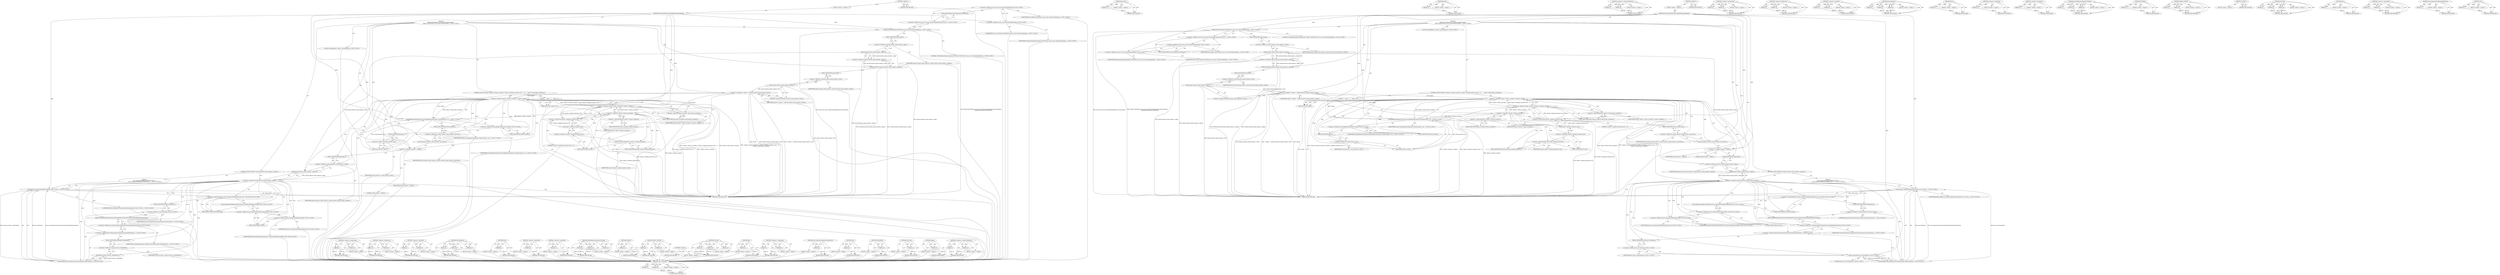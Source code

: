 digraph "size" {
vulnerable_214 [label=<(METHOD,base.Unretained)>];
vulnerable_215 [label=<(PARAM,p1)>];
vulnerable_216 [label=<(PARAM,p2)>];
vulnerable_217 [label=<(BLOCK,&lt;empty&gt;,&lt;empty&gt;)>];
vulnerable_218 [label=<(METHOD_RETURN,ANY)>];
vulnerable_194 [label=<(METHOD,pop_front)>];
vulnerable_195 [label=<(PARAM,p1)>];
vulnerable_196 [label=<(BLOCK,&lt;empty&gt;,&lt;empty&gt;)>];
vulnerable_197 [label=<(METHOD_RETURN,ANY)>];
vulnerable_148 [label=<(METHOD,empty)>];
vulnerable_149 [label=<(PARAM,p1)>];
vulnerable_150 [label=<(BLOCK,&lt;empty&gt;,&lt;empty&gt;)>];
vulnerable_151 [label=<(METHOD_RETURN,ANY)>];
vulnerable_170 [label=<(METHOD,&lt;operator&gt;.indirectFieldAccess)>];
vulnerable_171 [label=<(PARAM,p1)>];
vulnerable_172 [label=<(PARAM,p2)>];
vulnerable_173 [label=<(BLOCK,&lt;empty&gt;,&lt;empty&gt;)>];
vulnerable_174 [label=<(METHOD_RETURN,ANY)>];
vulnerable_6 [label=<(METHOD,&lt;global&gt;)<SUB>1</SUB>>];
vulnerable_7 [label=<(BLOCK,&lt;empty&gt;,&lt;empty&gt;)<SUB>1</SUB>>];
vulnerable_8 [label=<(METHOD,FinalizeGlobalMemoryDumpIfAllManagersReplied)<SUB>1</SUB>>];
vulnerable_9 [label="<(BLOCK,{
  TRACE_EVENT0(base::trace_event::MemoryDumpM...,{
  TRACE_EVENT0(base::trace_event::MemoryDumpM...)<SUB>1</SUB>>"];
vulnerable_10 [label="<(TRACE_EVENT0,TRACE_EVENT0(base::trace_event::MemoryDumpManag...)<SUB>2</SUB>>"];
vulnerable_11 [label="<(&lt;operator&gt;.fieldAccess,base::trace_event::MemoryDumpManager::kTraceCat...)<SUB>2</SUB>>"];
vulnerable_12 [label="<(&lt;operator&gt;.fieldAccess,base::trace_event::MemoryDumpManager)<SUB>2</SUB>>"];
vulnerable_13 [label="<(IDENTIFIER,base,TRACE_EVENT0(base::trace_event::MemoryDumpManag...)<SUB>2</SUB>>"];
vulnerable_14 [label="<(&lt;operator&gt;.fieldAccess,trace_event::MemoryDumpManager)<SUB>2</SUB>>"];
vulnerable_15 [label="<(IDENTIFIER,trace_event,TRACE_EVENT0(base::trace_event::MemoryDumpManag...)<SUB>2</SUB>>"];
vulnerable_16 [label="<(IDENTIFIER,MemoryDumpManager,TRACE_EVENT0(base::trace_event::MemoryDumpManag...)<SUB>2</SUB>>"];
vulnerable_17 [label=<(FIELD_IDENTIFIER,kTraceCategory,kTraceCategory)<SUB>2</SUB>>];
vulnerable_18 [label="<(LITERAL,&quot;GlobalMemoryDump.Computation&quot;,TRACE_EVENT0(base::trace_event::MemoryDumpManag...)<SUB>3</SUB>>"];
vulnerable_19 [label=<(DCHECK,DCHECK(!queued_memory_dump_requests_.empty()))<SUB>4</SUB>>];
vulnerable_20 [label=<(&lt;operator&gt;.logicalNot,!queued_memory_dump_requests_.empty())<SUB>4</SUB>>];
vulnerable_21 [label=<(empty,queued_memory_dump_requests_.empty())<SUB>4</SUB>>];
vulnerable_22 [label=<(&lt;operator&gt;.fieldAccess,queued_memory_dump_requests_.empty)<SUB>4</SUB>>];
vulnerable_23 [label=<(IDENTIFIER,queued_memory_dump_requests_,queued_memory_dump_requests_.empty())<SUB>4</SUB>>];
vulnerable_24 [label=<(FIELD_IDENTIFIER,empty,empty)<SUB>4</SUB>>];
vulnerable_25 [label="<(LOCAL,QueuedRequest* request: QueuedRequest*)<SUB>6</SUB>>"];
vulnerable_26 [label=<(&lt;operator&gt;.assignment,* request = &amp;queued_memory_dump_requests_.front())<SUB>6</SUB>>];
vulnerable_27 [label=<(IDENTIFIER,request,* request = &amp;queued_memory_dump_requests_.front())<SUB>6</SUB>>];
vulnerable_28 [label=<(&lt;operator&gt;.addressOf,&amp;queued_memory_dump_requests_.front())<SUB>6</SUB>>];
vulnerable_29 [label=<(front,queued_memory_dump_requests_.front())<SUB>6</SUB>>];
vulnerable_30 [label=<(&lt;operator&gt;.fieldAccess,queued_memory_dump_requests_.front)<SUB>6</SUB>>];
vulnerable_31 [label=<(IDENTIFIER,queued_memory_dump_requests_,queued_memory_dump_requests_.front())<SUB>6</SUB>>];
vulnerable_32 [label=<(FIELD_IDENTIFIER,front,front)<SUB>6</SUB>>];
vulnerable_33 [label=<(CONTROL_STRUCTURE,IF,if (!request-&gt;dump_in_progress || request-&gt;pending_responses.size() &gt; 0 ||
      request-&gt;heap_dump_in_progress))<SUB>7</SUB>>];
vulnerable_34 [label=<(&lt;operator&gt;.logicalOr,!request-&gt;dump_in_progress || request-&gt;pending_...)<SUB>7</SUB>>];
vulnerable_35 [label=<(&lt;operator&gt;.logicalOr,!request-&gt;dump_in_progress || request-&gt;pending_...)<SUB>7</SUB>>];
vulnerable_36 [label=<(&lt;operator&gt;.logicalNot,!request-&gt;dump_in_progress)<SUB>7</SUB>>];
vulnerable_37 [label=<(&lt;operator&gt;.indirectFieldAccess,request-&gt;dump_in_progress)<SUB>7</SUB>>];
vulnerable_38 [label=<(IDENTIFIER,request,!request-&gt;dump_in_progress)<SUB>7</SUB>>];
vulnerable_39 [label=<(FIELD_IDENTIFIER,dump_in_progress,dump_in_progress)<SUB>7</SUB>>];
vulnerable_40 [label=<(&lt;operator&gt;.greaterThan,request-&gt;pending_responses.size() &gt; 0)<SUB>7</SUB>>];
vulnerable_41 [label=<(size,request-&gt;pending_responses.size())<SUB>7</SUB>>];
vulnerable_42 [label=<(&lt;operator&gt;.fieldAccess,request-&gt;pending_responses.size)<SUB>7</SUB>>];
vulnerable_43 [label=<(&lt;operator&gt;.indirectFieldAccess,request-&gt;pending_responses)<SUB>7</SUB>>];
vulnerable_44 [label=<(IDENTIFIER,request,request-&gt;pending_responses.size())<SUB>7</SUB>>];
vulnerable_45 [label=<(FIELD_IDENTIFIER,pending_responses,pending_responses)<SUB>7</SUB>>];
vulnerable_46 [label=<(FIELD_IDENTIFIER,size,size)<SUB>7</SUB>>];
vulnerable_47 [label=<(LITERAL,0,request-&gt;pending_responses.size() &gt; 0)<SUB>7</SUB>>];
vulnerable_48 [label=<(&lt;operator&gt;.indirectFieldAccess,request-&gt;heap_dump_in_progress)<SUB>8</SUB>>];
vulnerable_49 [label=<(IDENTIFIER,request,!request-&gt;dump_in_progress || request-&gt;pending_...)<SUB>8</SUB>>];
vulnerable_50 [label=<(FIELD_IDENTIFIER,heap_dump_in_progress,heap_dump_in_progress)<SUB>8</SUB>>];
vulnerable_51 [label=<(BLOCK,{
    return;
  },{
    return;
  })<SUB>8</SUB>>];
vulnerable_52 [label=<(RETURN,return;,return;)<SUB>9</SUB>>];
vulnerable_53 [label="<(QueuedRequestDispatcher.Finalize,QueuedRequestDispatcher::Finalize(request, trac...)<SUB>12</SUB>>"];
vulnerable_54 [label="<(&lt;operator&gt;.fieldAccess,QueuedRequestDispatcher::Finalize)<SUB>12</SUB>>"];
vulnerable_55 [label="<(IDENTIFIER,QueuedRequestDispatcher,QueuedRequestDispatcher::Finalize(request, trac...)<SUB>12</SUB>>"];
vulnerable_56 [label=<(FIELD_IDENTIFIER,Finalize,Finalize)<SUB>12</SUB>>];
vulnerable_57 [label="<(IDENTIFIER,request,QueuedRequestDispatcher::Finalize(request, trac...)<SUB>12</SUB>>"];
vulnerable_58 [label=<(get,tracing_observer_.get())<SUB>12</SUB>>];
vulnerable_59 [label=<(&lt;operator&gt;.fieldAccess,tracing_observer_.get)<SUB>12</SUB>>];
vulnerable_60 [label=<(IDENTIFIER,tracing_observer_,tracing_observer_.get())<SUB>12</SUB>>];
vulnerable_61 [label=<(FIELD_IDENTIFIER,get,get)<SUB>12</SUB>>];
vulnerable_62 [label=<(pop_front,queued_memory_dump_requests_.pop_front())<SUB>14</SUB>>];
vulnerable_63 [label=<(&lt;operator&gt;.fieldAccess,queued_memory_dump_requests_.pop_front)<SUB>14</SUB>>];
vulnerable_64 [label=<(IDENTIFIER,queued_memory_dump_requests_,queued_memory_dump_requests_.pop_front())<SUB>14</SUB>>];
vulnerable_65 [label=<(FIELD_IDENTIFIER,pop_front,pop_front)<SUB>14</SUB>>];
vulnerable_66 [label=<(&lt;operator&gt;.assignment,request = nullptr)<SUB>15</SUB>>];
vulnerable_67 [label=<(IDENTIFIER,request,request = nullptr)<SUB>15</SUB>>];
vulnerable_68 [label=<(LITERAL,nullptr,request = nullptr)<SUB>15</SUB>>];
vulnerable_69 [label=<(CONTROL_STRUCTURE,IF,if (!queued_memory_dump_requests_.empty()))<SUB>17</SUB>>];
vulnerable_70 [label=<(&lt;operator&gt;.logicalNot,!queued_memory_dump_requests_.empty())<SUB>17</SUB>>];
vulnerable_71 [label=<(empty,queued_memory_dump_requests_.empty())<SUB>17</SUB>>];
vulnerable_72 [label=<(&lt;operator&gt;.fieldAccess,queued_memory_dump_requests_.empty)<SUB>17</SUB>>];
vulnerable_73 [label=<(IDENTIFIER,queued_memory_dump_requests_,queued_memory_dump_requests_.empty())<SUB>17</SUB>>];
vulnerable_74 [label=<(FIELD_IDENTIFIER,empty,empty)<SUB>17</SUB>>];
vulnerable_75 [label="<(BLOCK,{
     base::SequencedTaskRunnerHandle::Get()-&gt;...,{
     base::SequencedTaskRunnerHandle::Get()-&gt;...)<SUB>17</SUB>>"];
vulnerable_76 [label="<(PostTask,base::SequencedTaskRunnerHandle::Get()-&gt;PostTas...)<SUB>18</SUB>>"];
vulnerable_77 [label="<(&lt;operator&gt;.indirectFieldAccess,base::SequencedTaskRunnerHandle::Get()-&gt;PostTask)<SUB>18</SUB>>"];
vulnerable_78 [label="<(base.SequencedTaskRunnerHandle.Get,base::SequencedTaskRunnerHandle::Get())<SUB>18</SUB>>"];
vulnerable_79 [label="<(&lt;operator&gt;.fieldAccess,base::SequencedTaskRunnerHandle::Get)<SUB>18</SUB>>"];
vulnerable_80 [label="<(&lt;operator&gt;.fieldAccess,base::SequencedTaskRunnerHandle)<SUB>18</SUB>>"];
vulnerable_81 [label="<(IDENTIFIER,base,base::SequencedTaskRunnerHandle::Get())<SUB>18</SUB>>"];
vulnerable_82 [label="<(IDENTIFIER,SequencedTaskRunnerHandle,base::SequencedTaskRunnerHandle::Get())<SUB>18</SUB>>"];
vulnerable_83 [label=<(FIELD_IDENTIFIER,Get,Get)<SUB>18</SUB>>];
vulnerable_84 [label=<(FIELD_IDENTIFIER,PostTask,PostTask)<SUB>18</SUB>>];
vulnerable_85 [label="<(IDENTIFIER,FROM_HERE,base::SequencedTaskRunnerHandle::Get()-&gt;PostTas...)<SUB>19</SUB>>"];
vulnerable_86 [label="<(base.BindOnce,base::BindOnce(&amp;CoordinatorImpl::PerformNextQue...)<SUB>20</SUB>>"];
vulnerable_87 [label="<(&lt;operator&gt;.fieldAccess,base::BindOnce)<SUB>20</SUB>>"];
vulnerable_88 [label="<(IDENTIFIER,base,base::BindOnce(&amp;CoordinatorImpl::PerformNextQue...)<SUB>20</SUB>>"];
vulnerable_89 [label=<(FIELD_IDENTIFIER,BindOnce,BindOnce)<SUB>20</SUB>>];
vulnerable_90 [label="<(&lt;operator&gt;.addressOf,&amp;CoordinatorImpl::PerformNextQueuedGlobalMemory...)<SUB>20</SUB>>"];
vulnerable_91 [label="<(&lt;operator&gt;.fieldAccess,CoordinatorImpl::PerformNextQueuedGlobalMemoryDump)<SUB>20</SUB>>"];
vulnerable_92 [label="<(IDENTIFIER,CoordinatorImpl,base::BindOnce(&amp;CoordinatorImpl::PerformNextQue...)<SUB>20</SUB>>"];
vulnerable_93 [label=<(FIELD_IDENTIFIER,PerformNextQueuedGlobalMemoryDump,PerformNextQueuedGlobalMemoryDump)<SUB>20</SUB>>];
vulnerable_94 [label="<(base.Unretained,base::Unretained(this))<SUB>21</SUB>>"];
vulnerable_95 [label="<(&lt;operator&gt;.fieldAccess,base::Unretained)<SUB>21</SUB>>"];
vulnerable_96 [label="<(IDENTIFIER,base,base::Unretained(this))<SUB>21</SUB>>"];
vulnerable_97 [label=<(FIELD_IDENTIFIER,Unretained,Unretained)<SUB>21</SUB>>];
vulnerable_98 [label="<(LITERAL,this,base::Unretained(this))<SUB>21</SUB>>"];
vulnerable_99 [label=<(METHOD_RETURN,void)<SUB>1</SUB>>];
vulnerable_101 [label=<(METHOD_RETURN,ANY)<SUB>1</SUB>>];
vulnerable_175 [label=<(METHOD,&lt;operator&gt;.greaterThan)>];
vulnerable_176 [label=<(PARAM,p1)>];
vulnerable_177 [label=<(PARAM,p2)>];
vulnerable_178 [label=<(BLOCK,&lt;empty&gt;,&lt;empty&gt;)>];
vulnerable_179 [label=<(METHOD_RETURN,ANY)>];
vulnerable_135 [label=<(METHOD,&lt;operator&gt;.fieldAccess)>];
vulnerable_136 [label=<(PARAM,p1)>];
vulnerable_137 [label=<(PARAM,p2)>];
vulnerable_138 [label=<(BLOCK,&lt;empty&gt;,&lt;empty&gt;)>];
vulnerable_139 [label=<(METHOD_RETURN,ANY)>];
vulnerable_165 [label=<(METHOD,&lt;operator&gt;.logicalOr)>];
vulnerable_166 [label=<(PARAM,p1)>];
vulnerable_167 [label=<(PARAM,p2)>];
vulnerable_168 [label=<(BLOCK,&lt;empty&gt;,&lt;empty&gt;)>];
vulnerable_169 [label=<(METHOD_RETURN,ANY)>];
vulnerable_208 [label=<(METHOD,base.BindOnce)>];
vulnerable_209 [label=<(PARAM,p1)>];
vulnerable_210 [label=<(PARAM,p2)>];
vulnerable_211 [label=<(PARAM,p3)>];
vulnerable_212 [label=<(BLOCK,&lt;empty&gt;,&lt;empty&gt;)>];
vulnerable_213 [label=<(METHOD_RETURN,ANY)>];
vulnerable_161 [label=<(METHOD,front)>];
vulnerable_162 [label=<(PARAM,p1)>];
vulnerable_163 [label=<(BLOCK,&lt;empty&gt;,&lt;empty&gt;)>];
vulnerable_164 [label=<(METHOD_RETURN,ANY)>];
vulnerable_157 [label=<(METHOD,&lt;operator&gt;.addressOf)>];
vulnerable_158 [label=<(PARAM,p1)>];
vulnerable_159 [label=<(BLOCK,&lt;empty&gt;,&lt;empty&gt;)>];
vulnerable_160 [label=<(METHOD_RETURN,ANY)>];
vulnerable_144 [label=<(METHOD,&lt;operator&gt;.logicalNot)>];
vulnerable_145 [label=<(PARAM,p1)>];
vulnerable_146 [label=<(BLOCK,&lt;empty&gt;,&lt;empty&gt;)>];
vulnerable_147 [label=<(METHOD_RETURN,ANY)>];
vulnerable_184 [label=<(METHOD,QueuedRequestDispatcher.Finalize)>];
vulnerable_185 [label=<(PARAM,p1)>];
vulnerable_186 [label=<(PARAM,p2)>];
vulnerable_187 [label=<(PARAM,p3)>];
vulnerable_188 [label=<(BLOCK,&lt;empty&gt;,&lt;empty&gt;)>];
vulnerable_189 [label=<(METHOD_RETURN,ANY)>];
vulnerable_140 [label=<(METHOD,DCHECK)>];
vulnerable_141 [label=<(PARAM,p1)>];
vulnerable_142 [label=<(BLOCK,&lt;empty&gt;,&lt;empty&gt;)>];
vulnerable_143 [label=<(METHOD_RETURN,ANY)>];
vulnerable_130 [label=<(METHOD,TRACE_EVENT0)>];
vulnerable_131 [label=<(PARAM,p1)>];
vulnerable_132 [label=<(PARAM,p2)>];
vulnerable_133 [label=<(BLOCK,&lt;empty&gt;,&lt;empty&gt;)>];
vulnerable_134 [label=<(METHOD_RETURN,ANY)>];
vulnerable_124 [label=<(METHOD,&lt;global&gt;)<SUB>1</SUB>>];
vulnerable_125 [label=<(BLOCK,&lt;empty&gt;,&lt;empty&gt;)>];
vulnerable_126 [label=<(METHOD_RETURN,ANY)>];
vulnerable_198 [label=<(METHOD,PostTask)>];
vulnerable_199 [label=<(PARAM,p1)>];
vulnerable_200 [label=<(PARAM,p2)>];
vulnerable_201 [label=<(PARAM,p3)>];
vulnerable_202 [label=<(BLOCK,&lt;empty&gt;,&lt;empty&gt;)>];
vulnerable_203 [label=<(METHOD_RETURN,ANY)>];
vulnerable_190 [label=<(METHOD,get)>];
vulnerable_191 [label=<(PARAM,p1)>];
vulnerable_192 [label=<(BLOCK,&lt;empty&gt;,&lt;empty&gt;)>];
vulnerable_193 [label=<(METHOD_RETURN,ANY)>];
vulnerable_152 [label=<(METHOD,&lt;operator&gt;.assignment)>];
vulnerable_153 [label=<(PARAM,p1)>];
vulnerable_154 [label=<(PARAM,p2)>];
vulnerable_155 [label=<(BLOCK,&lt;empty&gt;,&lt;empty&gt;)>];
vulnerable_156 [label=<(METHOD_RETURN,ANY)>];
vulnerable_204 [label=<(METHOD,base.SequencedTaskRunnerHandle.Get)>];
vulnerable_205 [label=<(PARAM,p1)>];
vulnerable_206 [label=<(BLOCK,&lt;empty&gt;,&lt;empty&gt;)>];
vulnerable_207 [label=<(METHOD_RETURN,ANY)>];
vulnerable_180 [label=<(METHOD,size)>];
vulnerable_181 [label=<(PARAM,p1)>];
vulnerable_182 [label=<(BLOCK,&lt;empty&gt;,&lt;empty&gt;)>];
vulnerable_183 [label=<(METHOD_RETURN,ANY)>];
fixed_213 [label=<(METHOD,GetWeakPtr)>];
fixed_214 [label=<(PARAM,p1)>];
fixed_215 [label=<(BLOCK,&lt;empty&gt;,&lt;empty&gt;)>];
fixed_216 [label=<(METHOD_RETURN,ANY)>];
fixed_193 [label=<(METHOD,pop_front)>];
fixed_194 [label=<(PARAM,p1)>];
fixed_195 [label=<(BLOCK,&lt;empty&gt;,&lt;empty&gt;)>];
fixed_196 [label=<(METHOD_RETURN,ANY)>];
fixed_147 [label=<(METHOD,empty)>];
fixed_148 [label=<(PARAM,p1)>];
fixed_149 [label=<(BLOCK,&lt;empty&gt;,&lt;empty&gt;)>];
fixed_150 [label=<(METHOD_RETURN,ANY)>];
fixed_169 [label=<(METHOD,&lt;operator&gt;.indirectFieldAccess)>];
fixed_170 [label=<(PARAM,p1)>];
fixed_171 [label=<(PARAM,p2)>];
fixed_172 [label=<(BLOCK,&lt;empty&gt;,&lt;empty&gt;)>];
fixed_173 [label=<(METHOD_RETURN,ANY)>];
fixed_6 [label=<(METHOD,&lt;global&gt;)<SUB>1</SUB>>];
fixed_7 [label=<(BLOCK,&lt;empty&gt;,&lt;empty&gt;)<SUB>1</SUB>>];
fixed_8 [label=<(METHOD,FinalizeGlobalMemoryDumpIfAllManagersReplied)<SUB>1</SUB>>];
fixed_9 [label="<(BLOCK,{
  TRACE_EVENT0(base::trace_event::MemoryDumpM...,{
  TRACE_EVENT0(base::trace_event::MemoryDumpM...)<SUB>1</SUB>>"];
fixed_10 [label="<(TRACE_EVENT0,TRACE_EVENT0(base::trace_event::MemoryDumpManag...)<SUB>2</SUB>>"];
fixed_11 [label="<(&lt;operator&gt;.fieldAccess,base::trace_event::MemoryDumpManager::kTraceCat...)<SUB>2</SUB>>"];
fixed_12 [label="<(&lt;operator&gt;.fieldAccess,base::trace_event::MemoryDumpManager)<SUB>2</SUB>>"];
fixed_13 [label="<(IDENTIFIER,base,TRACE_EVENT0(base::trace_event::MemoryDumpManag...)<SUB>2</SUB>>"];
fixed_14 [label="<(&lt;operator&gt;.fieldAccess,trace_event::MemoryDumpManager)<SUB>2</SUB>>"];
fixed_15 [label="<(IDENTIFIER,trace_event,TRACE_EVENT0(base::trace_event::MemoryDumpManag...)<SUB>2</SUB>>"];
fixed_16 [label="<(IDENTIFIER,MemoryDumpManager,TRACE_EVENT0(base::trace_event::MemoryDumpManag...)<SUB>2</SUB>>"];
fixed_17 [label=<(FIELD_IDENTIFIER,kTraceCategory,kTraceCategory)<SUB>2</SUB>>];
fixed_18 [label="<(LITERAL,&quot;GlobalMemoryDump.Computation&quot;,TRACE_EVENT0(base::trace_event::MemoryDumpManag...)<SUB>3</SUB>>"];
fixed_19 [label=<(DCHECK,DCHECK(!queued_memory_dump_requests_.empty()))<SUB>4</SUB>>];
fixed_20 [label=<(&lt;operator&gt;.logicalNot,!queued_memory_dump_requests_.empty())<SUB>4</SUB>>];
fixed_21 [label=<(empty,queued_memory_dump_requests_.empty())<SUB>4</SUB>>];
fixed_22 [label=<(&lt;operator&gt;.fieldAccess,queued_memory_dump_requests_.empty)<SUB>4</SUB>>];
fixed_23 [label=<(IDENTIFIER,queued_memory_dump_requests_,queued_memory_dump_requests_.empty())<SUB>4</SUB>>];
fixed_24 [label=<(FIELD_IDENTIFIER,empty,empty)<SUB>4</SUB>>];
fixed_25 [label="<(LOCAL,QueuedRequest* request: QueuedRequest*)<SUB>6</SUB>>"];
fixed_26 [label=<(&lt;operator&gt;.assignment,* request = &amp;queued_memory_dump_requests_.front())<SUB>6</SUB>>];
fixed_27 [label=<(IDENTIFIER,request,* request = &amp;queued_memory_dump_requests_.front())<SUB>6</SUB>>];
fixed_28 [label=<(&lt;operator&gt;.addressOf,&amp;queued_memory_dump_requests_.front())<SUB>6</SUB>>];
fixed_29 [label=<(front,queued_memory_dump_requests_.front())<SUB>6</SUB>>];
fixed_30 [label=<(&lt;operator&gt;.fieldAccess,queued_memory_dump_requests_.front)<SUB>6</SUB>>];
fixed_31 [label=<(IDENTIFIER,queued_memory_dump_requests_,queued_memory_dump_requests_.front())<SUB>6</SUB>>];
fixed_32 [label=<(FIELD_IDENTIFIER,front,front)<SUB>6</SUB>>];
fixed_33 [label=<(CONTROL_STRUCTURE,IF,if (!request-&gt;dump_in_progress || request-&gt;pending_responses.size() &gt; 0 ||
      request-&gt;heap_dump_in_progress))<SUB>7</SUB>>];
fixed_34 [label=<(&lt;operator&gt;.logicalOr,!request-&gt;dump_in_progress || request-&gt;pending_...)<SUB>7</SUB>>];
fixed_35 [label=<(&lt;operator&gt;.logicalOr,!request-&gt;dump_in_progress || request-&gt;pending_...)<SUB>7</SUB>>];
fixed_36 [label=<(&lt;operator&gt;.logicalNot,!request-&gt;dump_in_progress)<SUB>7</SUB>>];
fixed_37 [label=<(&lt;operator&gt;.indirectFieldAccess,request-&gt;dump_in_progress)<SUB>7</SUB>>];
fixed_38 [label=<(IDENTIFIER,request,!request-&gt;dump_in_progress)<SUB>7</SUB>>];
fixed_39 [label=<(FIELD_IDENTIFIER,dump_in_progress,dump_in_progress)<SUB>7</SUB>>];
fixed_40 [label=<(&lt;operator&gt;.greaterThan,request-&gt;pending_responses.size() &gt; 0)<SUB>7</SUB>>];
fixed_41 [label=<(size,request-&gt;pending_responses.size())<SUB>7</SUB>>];
fixed_42 [label=<(&lt;operator&gt;.fieldAccess,request-&gt;pending_responses.size)<SUB>7</SUB>>];
fixed_43 [label=<(&lt;operator&gt;.indirectFieldAccess,request-&gt;pending_responses)<SUB>7</SUB>>];
fixed_44 [label=<(IDENTIFIER,request,request-&gt;pending_responses.size())<SUB>7</SUB>>];
fixed_45 [label=<(FIELD_IDENTIFIER,pending_responses,pending_responses)<SUB>7</SUB>>];
fixed_46 [label=<(FIELD_IDENTIFIER,size,size)<SUB>7</SUB>>];
fixed_47 [label=<(LITERAL,0,request-&gt;pending_responses.size() &gt; 0)<SUB>7</SUB>>];
fixed_48 [label=<(&lt;operator&gt;.indirectFieldAccess,request-&gt;heap_dump_in_progress)<SUB>8</SUB>>];
fixed_49 [label=<(IDENTIFIER,request,!request-&gt;dump_in_progress || request-&gt;pending_...)<SUB>8</SUB>>];
fixed_50 [label=<(FIELD_IDENTIFIER,heap_dump_in_progress,heap_dump_in_progress)<SUB>8</SUB>>];
fixed_51 [label=<(BLOCK,{
    return;
  },{
    return;
  })<SUB>8</SUB>>];
fixed_52 [label=<(RETURN,return;,return;)<SUB>9</SUB>>];
fixed_53 [label="<(QueuedRequestDispatcher.Finalize,QueuedRequestDispatcher::Finalize(request, trac...)<SUB>12</SUB>>"];
fixed_54 [label="<(&lt;operator&gt;.fieldAccess,QueuedRequestDispatcher::Finalize)<SUB>12</SUB>>"];
fixed_55 [label="<(IDENTIFIER,QueuedRequestDispatcher,QueuedRequestDispatcher::Finalize(request, trac...)<SUB>12</SUB>>"];
fixed_56 [label=<(FIELD_IDENTIFIER,Finalize,Finalize)<SUB>12</SUB>>];
fixed_57 [label="<(IDENTIFIER,request,QueuedRequestDispatcher::Finalize(request, trac...)<SUB>12</SUB>>"];
fixed_58 [label=<(get,tracing_observer_.get())<SUB>12</SUB>>];
fixed_59 [label=<(&lt;operator&gt;.fieldAccess,tracing_observer_.get)<SUB>12</SUB>>];
fixed_60 [label=<(IDENTIFIER,tracing_observer_,tracing_observer_.get())<SUB>12</SUB>>];
fixed_61 [label=<(FIELD_IDENTIFIER,get,get)<SUB>12</SUB>>];
fixed_62 [label=<(pop_front,queued_memory_dump_requests_.pop_front())<SUB>14</SUB>>];
fixed_63 [label=<(&lt;operator&gt;.fieldAccess,queued_memory_dump_requests_.pop_front)<SUB>14</SUB>>];
fixed_64 [label=<(IDENTIFIER,queued_memory_dump_requests_,queued_memory_dump_requests_.pop_front())<SUB>14</SUB>>];
fixed_65 [label=<(FIELD_IDENTIFIER,pop_front,pop_front)<SUB>14</SUB>>];
fixed_66 [label=<(&lt;operator&gt;.assignment,request = nullptr)<SUB>15</SUB>>];
fixed_67 [label=<(IDENTIFIER,request,request = nullptr)<SUB>15</SUB>>];
fixed_68 [label=<(LITERAL,nullptr,request = nullptr)<SUB>15</SUB>>];
fixed_69 [label=<(CONTROL_STRUCTURE,IF,if (!queued_memory_dump_requests_.empty()))<SUB>17</SUB>>];
fixed_70 [label=<(&lt;operator&gt;.logicalNot,!queued_memory_dump_requests_.empty())<SUB>17</SUB>>];
fixed_71 [label=<(empty,queued_memory_dump_requests_.empty())<SUB>17</SUB>>];
fixed_72 [label=<(&lt;operator&gt;.fieldAccess,queued_memory_dump_requests_.empty)<SUB>17</SUB>>];
fixed_73 [label=<(IDENTIFIER,queued_memory_dump_requests_,queued_memory_dump_requests_.empty())<SUB>17</SUB>>];
fixed_74 [label=<(FIELD_IDENTIFIER,empty,empty)<SUB>17</SUB>>];
fixed_75 [label="<(BLOCK,{
     base::SequencedTaskRunnerHandle::Get()-&gt;...,{
     base::SequencedTaskRunnerHandle::Get()-&gt;...)<SUB>17</SUB>>"];
fixed_76 [label="<(PostTask,base::SequencedTaskRunnerHandle::Get()-&gt;PostTas...)<SUB>18</SUB>>"];
fixed_77 [label="<(&lt;operator&gt;.indirectFieldAccess,base::SequencedTaskRunnerHandle::Get()-&gt;PostTask)<SUB>18</SUB>>"];
fixed_78 [label="<(base.SequencedTaskRunnerHandle.Get,base::SequencedTaskRunnerHandle::Get())<SUB>18</SUB>>"];
fixed_79 [label="<(&lt;operator&gt;.fieldAccess,base::SequencedTaskRunnerHandle::Get)<SUB>18</SUB>>"];
fixed_80 [label="<(&lt;operator&gt;.fieldAccess,base::SequencedTaskRunnerHandle)<SUB>18</SUB>>"];
fixed_81 [label="<(IDENTIFIER,base,base::SequencedTaskRunnerHandle::Get())<SUB>18</SUB>>"];
fixed_82 [label="<(IDENTIFIER,SequencedTaskRunnerHandle,base::SequencedTaskRunnerHandle::Get())<SUB>18</SUB>>"];
fixed_83 [label=<(FIELD_IDENTIFIER,Get,Get)<SUB>18</SUB>>];
fixed_84 [label=<(FIELD_IDENTIFIER,PostTask,PostTask)<SUB>18</SUB>>];
fixed_85 [label="<(IDENTIFIER,FROM_HERE,base::SequencedTaskRunnerHandle::Get()-&gt;PostTas...)<SUB>19</SUB>>"];
fixed_86 [label="<(base.BindOnce,base::BindOnce(&amp;CoordinatorImpl::PerformNextQue...)<SUB>20</SUB>>"];
fixed_87 [label="<(&lt;operator&gt;.fieldAccess,base::BindOnce)<SUB>20</SUB>>"];
fixed_88 [label="<(IDENTIFIER,base,base::BindOnce(&amp;CoordinatorImpl::PerformNextQue...)<SUB>20</SUB>>"];
fixed_89 [label=<(FIELD_IDENTIFIER,BindOnce,BindOnce)<SUB>20</SUB>>];
fixed_90 [label="<(&lt;operator&gt;.addressOf,&amp;CoordinatorImpl::PerformNextQueuedGlobalMemory...)<SUB>20</SUB>>"];
fixed_91 [label="<(&lt;operator&gt;.fieldAccess,CoordinatorImpl::PerformNextQueuedGlobalMemoryDump)<SUB>20</SUB>>"];
fixed_92 [label="<(IDENTIFIER,CoordinatorImpl,base::BindOnce(&amp;CoordinatorImpl::PerformNextQue...)<SUB>20</SUB>>"];
fixed_93 [label=<(FIELD_IDENTIFIER,PerformNextQueuedGlobalMemoryDump,PerformNextQueuedGlobalMemoryDump)<SUB>20</SUB>>];
fixed_94 [label=<(GetWeakPtr,weak_ptr_factory_.GetWeakPtr())<SUB>21</SUB>>];
fixed_95 [label=<(&lt;operator&gt;.fieldAccess,weak_ptr_factory_.GetWeakPtr)<SUB>21</SUB>>];
fixed_96 [label=<(IDENTIFIER,weak_ptr_factory_,weak_ptr_factory_.GetWeakPtr())<SUB>21</SUB>>];
fixed_97 [label=<(FIELD_IDENTIFIER,GetWeakPtr,GetWeakPtr)<SUB>21</SUB>>];
fixed_98 [label=<(METHOD_RETURN,void)<SUB>1</SUB>>];
fixed_100 [label=<(METHOD_RETURN,ANY)<SUB>1</SUB>>];
fixed_174 [label=<(METHOD,&lt;operator&gt;.greaterThan)>];
fixed_175 [label=<(PARAM,p1)>];
fixed_176 [label=<(PARAM,p2)>];
fixed_177 [label=<(BLOCK,&lt;empty&gt;,&lt;empty&gt;)>];
fixed_178 [label=<(METHOD_RETURN,ANY)>];
fixed_134 [label=<(METHOD,&lt;operator&gt;.fieldAccess)>];
fixed_135 [label=<(PARAM,p1)>];
fixed_136 [label=<(PARAM,p2)>];
fixed_137 [label=<(BLOCK,&lt;empty&gt;,&lt;empty&gt;)>];
fixed_138 [label=<(METHOD_RETURN,ANY)>];
fixed_164 [label=<(METHOD,&lt;operator&gt;.logicalOr)>];
fixed_165 [label=<(PARAM,p1)>];
fixed_166 [label=<(PARAM,p2)>];
fixed_167 [label=<(BLOCK,&lt;empty&gt;,&lt;empty&gt;)>];
fixed_168 [label=<(METHOD_RETURN,ANY)>];
fixed_207 [label=<(METHOD,base.BindOnce)>];
fixed_208 [label=<(PARAM,p1)>];
fixed_209 [label=<(PARAM,p2)>];
fixed_210 [label=<(PARAM,p3)>];
fixed_211 [label=<(BLOCK,&lt;empty&gt;,&lt;empty&gt;)>];
fixed_212 [label=<(METHOD_RETURN,ANY)>];
fixed_160 [label=<(METHOD,front)>];
fixed_161 [label=<(PARAM,p1)>];
fixed_162 [label=<(BLOCK,&lt;empty&gt;,&lt;empty&gt;)>];
fixed_163 [label=<(METHOD_RETURN,ANY)>];
fixed_156 [label=<(METHOD,&lt;operator&gt;.addressOf)>];
fixed_157 [label=<(PARAM,p1)>];
fixed_158 [label=<(BLOCK,&lt;empty&gt;,&lt;empty&gt;)>];
fixed_159 [label=<(METHOD_RETURN,ANY)>];
fixed_143 [label=<(METHOD,&lt;operator&gt;.logicalNot)>];
fixed_144 [label=<(PARAM,p1)>];
fixed_145 [label=<(BLOCK,&lt;empty&gt;,&lt;empty&gt;)>];
fixed_146 [label=<(METHOD_RETURN,ANY)>];
fixed_183 [label=<(METHOD,QueuedRequestDispatcher.Finalize)>];
fixed_184 [label=<(PARAM,p1)>];
fixed_185 [label=<(PARAM,p2)>];
fixed_186 [label=<(PARAM,p3)>];
fixed_187 [label=<(BLOCK,&lt;empty&gt;,&lt;empty&gt;)>];
fixed_188 [label=<(METHOD_RETURN,ANY)>];
fixed_139 [label=<(METHOD,DCHECK)>];
fixed_140 [label=<(PARAM,p1)>];
fixed_141 [label=<(BLOCK,&lt;empty&gt;,&lt;empty&gt;)>];
fixed_142 [label=<(METHOD_RETURN,ANY)>];
fixed_129 [label=<(METHOD,TRACE_EVENT0)>];
fixed_130 [label=<(PARAM,p1)>];
fixed_131 [label=<(PARAM,p2)>];
fixed_132 [label=<(BLOCK,&lt;empty&gt;,&lt;empty&gt;)>];
fixed_133 [label=<(METHOD_RETURN,ANY)>];
fixed_123 [label=<(METHOD,&lt;global&gt;)<SUB>1</SUB>>];
fixed_124 [label=<(BLOCK,&lt;empty&gt;,&lt;empty&gt;)>];
fixed_125 [label=<(METHOD_RETURN,ANY)>];
fixed_197 [label=<(METHOD,PostTask)>];
fixed_198 [label=<(PARAM,p1)>];
fixed_199 [label=<(PARAM,p2)>];
fixed_200 [label=<(PARAM,p3)>];
fixed_201 [label=<(BLOCK,&lt;empty&gt;,&lt;empty&gt;)>];
fixed_202 [label=<(METHOD_RETURN,ANY)>];
fixed_189 [label=<(METHOD,get)>];
fixed_190 [label=<(PARAM,p1)>];
fixed_191 [label=<(BLOCK,&lt;empty&gt;,&lt;empty&gt;)>];
fixed_192 [label=<(METHOD_RETURN,ANY)>];
fixed_151 [label=<(METHOD,&lt;operator&gt;.assignment)>];
fixed_152 [label=<(PARAM,p1)>];
fixed_153 [label=<(PARAM,p2)>];
fixed_154 [label=<(BLOCK,&lt;empty&gt;,&lt;empty&gt;)>];
fixed_155 [label=<(METHOD_RETURN,ANY)>];
fixed_203 [label=<(METHOD,base.SequencedTaskRunnerHandle.Get)>];
fixed_204 [label=<(PARAM,p1)>];
fixed_205 [label=<(BLOCK,&lt;empty&gt;,&lt;empty&gt;)>];
fixed_206 [label=<(METHOD_RETURN,ANY)>];
fixed_179 [label=<(METHOD,size)>];
fixed_180 [label=<(PARAM,p1)>];
fixed_181 [label=<(BLOCK,&lt;empty&gt;,&lt;empty&gt;)>];
fixed_182 [label=<(METHOD_RETURN,ANY)>];
vulnerable_214 -> vulnerable_215  [key=0, label="AST: "];
vulnerable_214 -> vulnerable_215  [key=1, label="DDG: "];
vulnerable_214 -> vulnerable_217  [key=0, label="AST: "];
vulnerable_214 -> vulnerable_216  [key=0, label="AST: "];
vulnerable_214 -> vulnerable_216  [key=1, label="DDG: "];
vulnerable_214 -> vulnerable_218  [key=0, label="AST: "];
vulnerable_214 -> vulnerable_218  [key=1, label="CFG: "];
vulnerable_215 -> vulnerable_218  [key=0, label="DDG: p1"];
vulnerable_216 -> vulnerable_218  [key=0, label="DDG: p2"];
vulnerable_194 -> vulnerable_195  [key=0, label="AST: "];
vulnerable_194 -> vulnerable_195  [key=1, label="DDG: "];
vulnerable_194 -> vulnerable_196  [key=0, label="AST: "];
vulnerable_194 -> vulnerable_197  [key=0, label="AST: "];
vulnerable_194 -> vulnerable_197  [key=1, label="CFG: "];
vulnerable_195 -> vulnerable_197  [key=0, label="DDG: p1"];
vulnerable_148 -> vulnerable_149  [key=0, label="AST: "];
vulnerable_148 -> vulnerable_149  [key=1, label="DDG: "];
vulnerable_148 -> vulnerable_150  [key=0, label="AST: "];
vulnerable_148 -> vulnerable_151  [key=0, label="AST: "];
vulnerable_148 -> vulnerable_151  [key=1, label="CFG: "];
vulnerable_149 -> vulnerable_151  [key=0, label="DDG: p1"];
vulnerable_170 -> vulnerable_171  [key=0, label="AST: "];
vulnerable_170 -> vulnerable_171  [key=1, label="DDG: "];
vulnerable_170 -> vulnerable_173  [key=0, label="AST: "];
vulnerable_170 -> vulnerable_172  [key=0, label="AST: "];
vulnerable_170 -> vulnerable_172  [key=1, label="DDG: "];
vulnerable_170 -> vulnerable_174  [key=0, label="AST: "];
vulnerable_170 -> vulnerable_174  [key=1, label="CFG: "];
vulnerable_171 -> vulnerable_174  [key=0, label="DDG: p1"];
vulnerable_172 -> vulnerable_174  [key=0, label="DDG: p2"];
vulnerable_6 -> vulnerable_7  [key=0, label="AST: "];
vulnerable_6 -> vulnerable_101  [key=0, label="AST: "];
vulnerable_6 -> vulnerable_101  [key=1, label="CFG: "];
vulnerable_7 -> vulnerable_8  [key=0, label="AST: "];
vulnerable_8 -> vulnerable_9  [key=0, label="AST: "];
vulnerable_8 -> vulnerable_99  [key=0, label="AST: "];
vulnerable_8 -> vulnerable_14  [key=0, label="CFG: "];
vulnerable_8 -> vulnerable_66  [key=0, label="DDG: "];
vulnerable_8 -> vulnerable_10  [key=0, label="DDG: "];
vulnerable_8 -> vulnerable_53  [key=0, label="DDG: "];
vulnerable_8 -> vulnerable_52  [key=0, label="DDG: "];
vulnerable_8 -> vulnerable_76  [key=0, label="DDG: "];
vulnerable_8 -> vulnerable_40  [key=0, label="DDG: "];
vulnerable_8 -> vulnerable_94  [key=0, label="DDG: "];
vulnerable_9 -> vulnerable_10  [key=0, label="AST: "];
vulnerable_9 -> vulnerable_19  [key=0, label="AST: "];
vulnerable_9 -> vulnerable_25  [key=0, label="AST: "];
vulnerable_9 -> vulnerable_26  [key=0, label="AST: "];
vulnerable_9 -> vulnerable_33  [key=0, label="AST: "];
vulnerable_9 -> vulnerable_53  [key=0, label="AST: "];
vulnerable_9 -> vulnerable_62  [key=0, label="AST: "];
vulnerable_9 -> vulnerable_66  [key=0, label="AST: "];
vulnerable_9 -> vulnerable_69  [key=0, label="AST: "];
vulnerable_10 -> vulnerable_11  [key=0, label="AST: "];
vulnerable_10 -> vulnerable_18  [key=0, label="AST: "];
vulnerable_10 -> vulnerable_24  [key=0, label="CFG: "];
vulnerable_10 -> vulnerable_99  [key=0, label="DDG: base::trace_event::MemoryDumpManager::kTraceCategory"];
vulnerable_10 -> vulnerable_99  [key=1, label="DDG: TRACE_EVENT0(base::trace_event::MemoryDumpManager::kTraceCategory,
               &quot;GlobalMemoryDump.Computation&quot;)"];
vulnerable_11 -> vulnerable_12  [key=0, label="AST: "];
vulnerable_11 -> vulnerable_17  [key=0, label="AST: "];
vulnerable_11 -> vulnerable_10  [key=0, label="CFG: "];
vulnerable_12 -> vulnerable_13  [key=0, label="AST: "];
vulnerable_12 -> vulnerable_14  [key=0, label="AST: "];
vulnerable_12 -> vulnerable_17  [key=0, label="CFG: "];
vulnerable_14 -> vulnerable_15  [key=0, label="AST: "];
vulnerable_14 -> vulnerable_16  [key=0, label="AST: "];
vulnerable_14 -> vulnerable_12  [key=0, label="CFG: "];
vulnerable_17 -> vulnerable_11  [key=0, label="CFG: "];
vulnerable_19 -> vulnerable_20  [key=0, label="AST: "];
vulnerable_19 -> vulnerable_32  [key=0, label="CFG: "];
vulnerable_19 -> vulnerable_99  [key=0, label="DDG: !queued_memory_dump_requests_.empty()"];
vulnerable_19 -> vulnerable_99  [key=1, label="DDG: DCHECK(!queued_memory_dump_requests_.empty())"];
vulnerable_20 -> vulnerable_21  [key=0, label="AST: "];
vulnerable_20 -> vulnerable_19  [key=0, label="CFG: "];
vulnerable_20 -> vulnerable_19  [key=1, label="DDG: queued_memory_dump_requests_.empty()"];
vulnerable_20 -> vulnerable_99  [key=0, label="DDG: queued_memory_dump_requests_.empty()"];
vulnerable_21 -> vulnerable_22  [key=0, label="AST: "];
vulnerable_21 -> vulnerable_20  [key=0, label="CFG: "];
vulnerable_21 -> vulnerable_20  [key=1, label="DDG: queued_memory_dump_requests_.empty"];
vulnerable_21 -> vulnerable_99  [key=0, label="DDG: queued_memory_dump_requests_.empty"];
vulnerable_21 -> vulnerable_71  [key=0, label="DDG: queued_memory_dump_requests_.empty"];
vulnerable_22 -> vulnerable_23  [key=0, label="AST: "];
vulnerable_22 -> vulnerable_24  [key=0, label="AST: "];
vulnerable_22 -> vulnerable_21  [key=0, label="CFG: "];
vulnerable_24 -> vulnerable_22  [key=0, label="CFG: "];
vulnerable_26 -> vulnerable_27  [key=0, label="AST: "];
vulnerable_26 -> vulnerable_28  [key=0, label="AST: "];
vulnerable_26 -> vulnerable_39  [key=0, label="CFG: "];
vulnerable_26 -> vulnerable_99  [key=0, label="DDG: request"];
vulnerable_26 -> vulnerable_99  [key=1, label="DDG: &amp;queued_memory_dump_requests_.front()"];
vulnerable_26 -> vulnerable_99  [key=2, label="DDG: * request = &amp;queued_memory_dump_requests_.front()"];
vulnerable_26 -> vulnerable_53  [key=0, label="DDG: request"];
vulnerable_26 -> vulnerable_34  [key=0, label="DDG: request"];
vulnerable_26 -> vulnerable_36  [key=0, label="DDG: request"];
vulnerable_28 -> vulnerable_29  [key=0, label="AST: "];
vulnerable_28 -> vulnerable_26  [key=0, label="CFG: "];
vulnerable_29 -> vulnerable_30  [key=0, label="AST: "];
vulnerable_29 -> vulnerable_28  [key=0, label="CFG: "];
vulnerable_29 -> vulnerable_99  [key=0, label="DDG: queued_memory_dump_requests_.front"];
vulnerable_29 -> vulnerable_26  [key=0, label="DDG: queued_memory_dump_requests_.front"];
vulnerable_30 -> vulnerable_31  [key=0, label="AST: "];
vulnerable_30 -> vulnerable_32  [key=0, label="AST: "];
vulnerable_30 -> vulnerable_29  [key=0, label="CFG: "];
vulnerable_32 -> vulnerable_30  [key=0, label="CFG: "];
vulnerable_33 -> vulnerable_34  [key=0, label="AST: "];
vulnerable_33 -> vulnerable_51  [key=0, label="AST: "];
vulnerable_34 -> vulnerable_35  [key=0, label="AST: "];
vulnerable_34 -> vulnerable_48  [key=0, label="AST: "];
vulnerable_34 -> vulnerable_52  [key=0, label="CFG: "];
vulnerable_34 -> vulnerable_52  [key=1, label="CDG: "];
vulnerable_34 -> vulnerable_56  [key=0, label="CFG: "];
vulnerable_34 -> vulnerable_56  [key=1, label="CDG: "];
vulnerable_34 -> vulnerable_99  [key=0, label="DDG: !request-&gt;dump_in_progress || request-&gt;pending_responses.size() &gt; 0"];
vulnerable_34 -> vulnerable_99  [key=1, label="DDG: request-&gt;heap_dump_in_progress"];
vulnerable_34 -> vulnerable_99  [key=2, label="DDG: !request-&gt;dump_in_progress || request-&gt;pending_responses.size() &gt; 0 ||
      request-&gt;heap_dump_in_progress"];
vulnerable_34 -> vulnerable_53  [key=0, label="DDG: request-&gt;heap_dump_in_progress"];
vulnerable_34 -> vulnerable_53  [key=1, label="CDG: "];
vulnerable_34 -> vulnerable_66  [key=0, label="CDG: "];
vulnerable_34 -> vulnerable_72  [key=0, label="CDG: "];
vulnerable_34 -> vulnerable_74  [key=0, label="CDG: "];
vulnerable_34 -> vulnerable_65  [key=0, label="CDG: "];
vulnerable_34 -> vulnerable_59  [key=0, label="CDG: "];
vulnerable_34 -> vulnerable_54  [key=0, label="CDG: "];
vulnerable_34 -> vulnerable_58  [key=0, label="CDG: "];
vulnerable_34 -> vulnerable_61  [key=0, label="CDG: "];
vulnerable_34 -> vulnerable_71  [key=0, label="CDG: "];
vulnerable_34 -> vulnerable_70  [key=0, label="CDG: "];
vulnerable_34 -> vulnerable_63  [key=0, label="CDG: "];
vulnerable_34 -> vulnerable_62  [key=0, label="CDG: "];
vulnerable_35 -> vulnerable_36  [key=0, label="AST: "];
vulnerable_35 -> vulnerable_40  [key=0, label="AST: "];
vulnerable_35 -> vulnerable_34  [key=0, label="CFG: "];
vulnerable_35 -> vulnerable_34  [key=1, label="DDG: !request-&gt;dump_in_progress"];
vulnerable_35 -> vulnerable_34  [key=2, label="DDG: request-&gt;pending_responses.size() &gt; 0"];
vulnerable_35 -> vulnerable_50  [key=0, label="CFG: "];
vulnerable_35 -> vulnerable_50  [key=1, label="CDG: "];
vulnerable_35 -> vulnerable_99  [key=0, label="DDG: !request-&gt;dump_in_progress"];
vulnerable_35 -> vulnerable_99  [key=1, label="DDG: request-&gt;pending_responses.size() &gt; 0"];
vulnerable_35 -> vulnerable_48  [key=0, label="CDG: "];
vulnerable_36 -> vulnerable_37  [key=0, label="AST: "];
vulnerable_36 -> vulnerable_35  [key=0, label="CFG: "];
vulnerable_36 -> vulnerable_35  [key=1, label="DDG: request-&gt;dump_in_progress"];
vulnerable_36 -> vulnerable_45  [key=0, label="CFG: "];
vulnerable_36 -> vulnerable_45  [key=1, label="CDG: "];
vulnerable_36 -> vulnerable_99  [key=0, label="DDG: request-&gt;dump_in_progress"];
vulnerable_36 -> vulnerable_53  [key=0, label="DDG: request-&gt;dump_in_progress"];
vulnerable_36 -> vulnerable_42  [key=0, label="CDG: "];
vulnerable_36 -> vulnerable_46  [key=0, label="CDG: "];
vulnerable_36 -> vulnerable_40  [key=0, label="CDG: "];
vulnerable_36 -> vulnerable_43  [key=0, label="CDG: "];
vulnerable_36 -> vulnerable_41  [key=0, label="CDG: "];
vulnerable_37 -> vulnerable_38  [key=0, label="AST: "];
vulnerable_37 -> vulnerable_39  [key=0, label="AST: "];
vulnerable_37 -> vulnerable_36  [key=0, label="CFG: "];
vulnerable_39 -> vulnerable_37  [key=0, label="CFG: "];
vulnerable_40 -> vulnerable_41  [key=0, label="AST: "];
vulnerable_40 -> vulnerable_47  [key=0, label="AST: "];
vulnerable_40 -> vulnerable_35  [key=0, label="CFG: "];
vulnerable_40 -> vulnerable_35  [key=1, label="DDG: request-&gt;pending_responses.size()"];
vulnerable_40 -> vulnerable_35  [key=2, label="DDG: 0"];
vulnerable_40 -> vulnerable_99  [key=0, label="DDG: request-&gt;pending_responses.size()"];
vulnerable_41 -> vulnerable_42  [key=0, label="AST: "];
vulnerable_41 -> vulnerable_40  [key=0, label="CFG: "];
vulnerable_41 -> vulnerable_40  [key=1, label="DDG: request-&gt;pending_responses.size"];
vulnerable_41 -> vulnerable_99  [key=0, label="DDG: request-&gt;pending_responses.size"];
vulnerable_42 -> vulnerable_43  [key=0, label="AST: "];
vulnerable_42 -> vulnerable_46  [key=0, label="AST: "];
vulnerable_42 -> vulnerable_41  [key=0, label="CFG: "];
vulnerable_43 -> vulnerable_44  [key=0, label="AST: "];
vulnerable_43 -> vulnerable_45  [key=0, label="AST: "];
vulnerable_43 -> vulnerable_46  [key=0, label="CFG: "];
vulnerable_45 -> vulnerable_43  [key=0, label="CFG: "];
vulnerable_46 -> vulnerable_42  [key=0, label="CFG: "];
vulnerable_48 -> vulnerable_49  [key=0, label="AST: "];
vulnerable_48 -> vulnerable_50  [key=0, label="AST: "];
vulnerable_48 -> vulnerable_34  [key=0, label="CFG: "];
vulnerable_50 -> vulnerable_48  [key=0, label="CFG: "];
vulnerable_51 -> vulnerable_52  [key=0, label="AST: "];
vulnerable_52 -> vulnerable_99  [key=0, label="CFG: "];
vulnerable_52 -> vulnerable_99  [key=1, label="DDG: &lt;RET&gt;"];
vulnerable_53 -> vulnerable_54  [key=0, label="AST: "];
vulnerable_53 -> vulnerable_57  [key=0, label="AST: "];
vulnerable_53 -> vulnerable_58  [key=0, label="AST: "];
vulnerable_53 -> vulnerable_65  [key=0, label="CFG: "];
vulnerable_54 -> vulnerable_55  [key=0, label="AST: "];
vulnerable_54 -> vulnerable_56  [key=0, label="AST: "];
vulnerable_54 -> vulnerable_61  [key=0, label="CFG: "];
vulnerable_56 -> vulnerable_54  [key=0, label="CFG: "];
vulnerable_58 -> vulnerable_59  [key=0, label="AST: "];
vulnerable_58 -> vulnerable_53  [key=0, label="CFG: "];
vulnerable_58 -> vulnerable_53  [key=1, label="DDG: tracing_observer_.get"];
vulnerable_59 -> vulnerable_60  [key=0, label="AST: "];
vulnerable_59 -> vulnerable_61  [key=0, label="AST: "];
vulnerable_59 -> vulnerable_58  [key=0, label="CFG: "];
vulnerable_61 -> vulnerable_59  [key=0, label="CFG: "];
vulnerable_62 -> vulnerable_63  [key=0, label="AST: "];
vulnerable_62 -> vulnerable_66  [key=0, label="CFG: "];
vulnerable_63 -> vulnerable_64  [key=0, label="AST: "];
vulnerable_63 -> vulnerable_65  [key=0, label="AST: "];
vulnerable_63 -> vulnerable_62  [key=0, label="CFG: "];
vulnerable_65 -> vulnerable_63  [key=0, label="CFG: "];
vulnerable_66 -> vulnerable_67  [key=0, label="AST: "];
vulnerable_66 -> vulnerable_68  [key=0, label="AST: "];
vulnerable_66 -> vulnerable_74  [key=0, label="CFG: "];
vulnerable_69 -> vulnerable_70  [key=0, label="AST: "];
vulnerable_69 -> vulnerable_75  [key=0, label="AST: "];
vulnerable_70 -> vulnerable_71  [key=0, label="AST: "];
vulnerable_70 -> vulnerable_99  [key=0, label="CFG: "];
vulnerable_70 -> vulnerable_80  [key=0, label="CFG: "];
vulnerable_70 -> vulnerable_80  [key=1, label="CDG: "];
vulnerable_70 -> vulnerable_94  [key=0, label="CDG: "];
vulnerable_70 -> vulnerable_77  [key=0, label="CDG: "];
vulnerable_70 -> vulnerable_89  [key=0, label="CDG: "];
vulnerable_70 -> vulnerable_84  [key=0, label="CDG: "];
vulnerable_70 -> vulnerable_95  [key=0, label="CDG: "];
vulnerable_70 -> vulnerable_76  [key=0, label="CDG: "];
vulnerable_70 -> vulnerable_87  [key=0, label="CDG: "];
vulnerable_70 -> vulnerable_97  [key=0, label="CDG: "];
vulnerable_70 -> vulnerable_91  [key=0, label="CDG: "];
vulnerable_70 -> vulnerable_93  [key=0, label="CDG: "];
vulnerable_70 -> vulnerable_90  [key=0, label="CDG: "];
vulnerable_70 -> vulnerable_79  [key=0, label="CDG: "];
vulnerable_70 -> vulnerable_83  [key=0, label="CDG: "];
vulnerable_70 -> vulnerable_78  [key=0, label="CDG: "];
vulnerable_70 -> vulnerable_86  [key=0, label="CDG: "];
vulnerable_71 -> vulnerable_72  [key=0, label="AST: "];
vulnerable_71 -> vulnerable_70  [key=0, label="CFG: "];
vulnerable_71 -> vulnerable_70  [key=1, label="DDG: queued_memory_dump_requests_.empty"];
vulnerable_72 -> vulnerable_73  [key=0, label="AST: "];
vulnerable_72 -> vulnerable_74  [key=0, label="AST: "];
vulnerable_72 -> vulnerable_71  [key=0, label="CFG: "];
vulnerable_74 -> vulnerable_72  [key=0, label="CFG: "];
vulnerable_75 -> vulnerable_76  [key=0, label="AST: "];
vulnerable_76 -> vulnerable_77  [key=0, label="AST: "];
vulnerable_76 -> vulnerable_85  [key=0, label="AST: "];
vulnerable_76 -> vulnerable_86  [key=0, label="AST: "];
vulnerable_76 -> vulnerable_99  [key=0, label="CFG: "];
vulnerable_76 -> vulnerable_99  [key=1, label="DDG: FROM_HERE"];
vulnerable_77 -> vulnerable_78  [key=0, label="AST: "];
vulnerable_77 -> vulnerable_84  [key=0, label="AST: "];
vulnerable_77 -> vulnerable_89  [key=0, label="CFG: "];
vulnerable_78 -> vulnerable_79  [key=0, label="AST: "];
vulnerable_78 -> vulnerable_84  [key=0, label="CFG: "];
vulnerable_79 -> vulnerable_80  [key=0, label="AST: "];
vulnerable_79 -> vulnerable_83  [key=0, label="AST: "];
vulnerable_79 -> vulnerable_78  [key=0, label="CFG: "];
vulnerable_80 -> vulnerable_81  [key=0, label="AST: "];
vulnerable_80 -> vulnerable_82  [key=0, label="AST: "];
vulnerable_80 -> vulnerable_83  [key=0, label="CFG: "];
vulnerable_83 -> vulnerable_79  [key=0, label="CFG: "];
vulnerable_84 -> vulnerable_77  [key=0, label="CFG: "];
vulnerable_86 -> vulnerable_87  [key=0, label="AST: "];
vulnerable_86 -> vulnerable_90  [key=0, label="AST: "];
vulnerable_86 -> vulnerable_94  [key=0, label="AST: "];
vulnerable_86 -> vulnerable_76  [key=0, label="CFG: "];
vulnerable_86 -> vulnerable_76  [key=1, label="DDG: base::BindOnce"];
vulnerable_86 -> vulnerable_76  [key=2, label="DDG: &amp;CoordinatorImpl::PerformNextQueuedGlobalMemoryDump"];
vulnerable_86 -> vulnerable_76  [key=3, label="DDG: base::Unretained(this)"];
vulnerable_87 -> vulnerable_88  [key=0, label="AST: "];
vulnerable_87 -> vulnerable_89  [key=0, label="AST: "];
vulnerable_87 -> vulnerable_93  [key=0, label="CFG: "];
vulnerable_89 -> vulnerable_87  [key=0, label="CFG: "];
vulnerable_90 -> vulnerable_91  [key=0, label="AST: "];
vulnerable_90 -> vulnerable_97  [key=0, label="CFG: "];
vulnerable_91 -> vulnerable_92  [key=0, label="AST: "];
vulnerable_91 -> vulnerable_93  [key=0, label="AST: "];
vulnerable_91 -> vulnerable_90  [key=0, label="CFG: "];
vulnerable_93 -> vulnerable_91  [key=0, label="CFG: "];
vulnerable_94 -> vulnerable_95  [key=0, label="AST: "];
vulnerable_94 -> vulnerable_98  [key=0, label="AST: "];
vulnerable_94 -> vulnerable_86  [key=0, label="CFG: "];
vulnerable_94 -> vulnerable_86  [key=1, label="DDG: base::Unretained"];
vulnerable_94 -> vulnerable_86  [key=2, label="DDG: this"];
vulnerable_95 -> vulnerable_96  [key=0, label="AST: "];
vulnerable_95 -> vulnerable_97  [key=0, label="AST: "];
vulnerable_95 -> vulnerable_94  [key=0, label="CFG: "];
vulnerable_97 -> vulnerable_95  [key=0, label="CFG: "];
vulnerable_175 -> vulnerable_176  [key=0, label="AST: "];
vulnerable_175 -> vulnerable_176  [key=1, label="DDG: "];
vulnerable_175 -> vulnerable_178  [key=0, label="AST: "];
vulnerable_175 -> vulnerable_177  [key=0, label="AST: "];
vulnerable_175 -> vulnerable_177  [key=1, label="DDG: "];
vulnerable_175 -> vulnerable_179  [key=0, label="AST: "];
vulnerable_175 -> vulnerable_179  [key=1, label="CFG: "];
vulnerable_176 -> vulnerable_179  [key=0, label="DDG: p1"];
vulnerable_177 -> vulnerable_179  [key=0, label="DDG: p2"];
vulnerable_135 -> vulnerable_136  [key=0, label="AST: "];
vulnerable_135 -> vulnerable_136  [key=1, label="DDG: "];
vulnerable_135 -> vulnerable_138  [key=0, label="AST: "];
vulnerable_135 -> vulnerable_137  [key=0, label="AST: "];
vulnerable_135 -> vulnerable_137  [key=1, label="DDG: "];
vulnerable_135 -> vulnerable_139  [key=0, label="AST: "];
vulnerable_135 -> vulnerable_139  [key=1, label="CFG: "];
vulnerable_136 -> vulnerable_139  [key=0, label="DDG: p1"];
vulnerable_137 -> vulnerable_139  [key=0, label="DDG: p2"];
vulnerable_165 -> vulnerable_166  [key=0, label="AST: "];
vulnerable_165 -> vulnerable_166  [key=1, label="DDG: "];
vulnerable_165 -> vulnerable_168  [key=0, label="AST: "];
vulnerable_165 -> vulnerable_167  [key=0, label="AST: "];
vulnerable_165 -> vulnerable_167  [key=1, label="DDG: "];
vulnerable_165 -> vulnerable_169  [key=0, label="AST: "];
vulnerable_165 -> vulnerable_169  [key=1, label="CFG: "];
vulnerable_166 -> vulnerable_169  [key=0, label="DDG: p1"];
vulnerable_167 -> vulnerable_169  [key=0, label="DDG: p2"];
vulnerable_208 -> vulnerable_209  [key=0, label="AST: "];
vulnerable_208 -> vulnerable_209  [key=1, label="DDG: "];
vulnerable_208 -> vulnerable_212  [key=0, label="AST: "];
vulnerable_208 -> vulnerable_210  [key=0, label="AST: "];
vulnerable_208 -> vulnerable_210  [key=1, label="DDG: "];
vulnerable_208 -> vulnerable_213  [key=0, label="AST: "];
vulnerable_208 -> vulnerable_213  [key=1, label="CFG: "];
vulnerable_208 -> vulnerable_211  [key=0, label="AST: "];
vulnerable_208 -> vulnerable_211  [key=1, label="DDG: "];
vulnerable_209 -> vulnerable_213  [key=0, label="DDG: p1"];
vulnerable_210 -> vulnerable_213  [key=0, label="DDG: p2"];
vulnerable_211 -> vulnerable_213  [key=0, label="DDG: p3"];
vulnerable_161 -> vulnerable_162  [key=0, label="AST: "];
vulnerable_161 -> vulnerable_162  [key=1, label="DDG: "];
vulnerable_161 -> vulnerable_163  [key=0, label="AST: "];
vulnerable_161 -> vulnerable_164  [key=0, label="AST: "];
vulnerable_161 -> vulnerable_164  [key=1, label="CFG: "];
vulnerable_162 -> vulnerable_164  [key=0, label="DDG: p1"];
vulnerable_157 -> vulnerable_158  [key=0, label="AST: "];
vulnerable_157 -> vulnerable_158  [key=1, label="DDG: "];
vulnerable_157 -> vulnerable_159  [key=0, label="AST: "];
vulnerable_157 -> vulnerable_160  [key=0, label="AST: "];
vulnerable_157 -> vulnerable_160  [key=1, label="CFG: "];
vulnerable_158 -> vulnerable_160  [key=0, label="DDG: p1"];
vulnerable_144 -> vulnerable_145  [key=0, label="AST: "];
vulnerable_144 -> vulnerable_145  [key=1, label="DDG: "];
vulnerable_144 -> vulnerable_146  [key=0, label="AST: "];
vulnerable_144 -> vulnerable_147  [key=0, label="AST: "];
vulnerable_144 -> vulnerable_147  [key=1, label="CFG: "];
vulnerable_145 -> vulnerable_147  [key=0, label="DDG: p1"];
vulnerable_184 -> vulnerable_185  [key=0, label="AST: "];
vulnerable_184 -> vulnerable_185  [key=1, label="DDG: "];
vulnerable_184 -> vulnerable_188  [key=0, label="AST: "];
vulnerable_184 -> vulnerable_186  [key=0, label="AST: "];
vulnerable_184 -> vulnerable_186  [key=1, label="DDG: "];
vulnerable_184 -> vulnerable_189  [key=0, label="AST: "];
vulnerable_184 -> vulnerable_189  [key=1, label="CFG: "];
vulnerable_184 -> vulnerable_187  [key=0, label="AST: "];
vulnerable_184 -> vulnerable_187  [key=1, label="DDG: "];
vulnerable_185 -> vulnerable_189  [key=0, label="DDG: p1"];
vulnerable_186 -> vulnerable_189  [key=0, label="DDG: p2"];
vulnerable_187 -> vulnerable_189  [key=0, label="DDG: p3"];
vulnerable_140 -> vulnerable_141  [key=0, label="AST: "];
vulnerable_140 -> vulnerable_141  [key=1, label="DDG: "];
vulnerable_140 -> vulnerable_142  [key=0, label="AST: "];
vulnerable_140 -> vulnerable_143  [key=0, label="AST: "];
vulnerable_140 -> vulnerable_143  [key=1, label="CFG: "];
vulnerable_141 -> vulnerable_143  [key=0, label="DDG: p1"];
vulnerable_130 -> vulnerable_131  [key=0, label="AST: "];
vulnerable_130 -> vulnerable_131  [key=1, label="DDG: "];
vulnerable_130 -> vulnerable_133  [key=0, label="AST: "];
vulnerable_130 -> vulnerable_132  [key=0, label="AST: "];
vulnerable_130 -> vulnerable_132  [key=1, label="DDG: "];
vulnerable_130 -> vulnerable_134  [key=0, label="AST: "];
vulnerable_130 -> vulnerable_134  [key=1, label="CFG: "];
vulnerable_131 -> vulnerable_134  [key=0, label="DDG: p1"];
vulnerable_132 -> vulnerable_134  [key=0, label="DDG: p2"];
vulnerable_124 -> vulnerable_125  [key=0, label="AST: "];
vulnerable_124 -> vulnerable_126  [key=0, label="AST: "];
vulnerable_124 -> vulnerable_126  [key=1, label="CFG: "];
vulnerable_198 -> vulnerable_199  [key=0, label="AST: "];
vulnerable_198 -> vulnerable_199  [key=1, label="DDG: "];
vulnerable_198 -> vulnerable_202  [key=0, label="AST: "];
vulnerable_198 -> vulnerable_200  [key=0, label="AST: "];
vulnerable_198 -> vulnerable_200  [key=1, label="DDG: "];
vulnerable_198 -> vulnerable_203  [key=0, label="AST: "];
vulnerable_198 -> vulnerable_203  [key=1, label="CFG: "];
vulnerable_198 -> vulnerable_201  [key=0, label="AST: "];
vulnerable_198 -> vulnerable_201  [key=1, label="DDG: "];
vulnerable_199 -> vulnerable_203  [key=0, label="DDG: p1"];
vulnerable_200 -> vulnerable_203  [key=0, label="DDG: p2"];
vulnerable_201 -> vulnerable_203  [key=0, label="DDG: p3"];
vulnerable_190 -> vulnerable_191  [key=0, label="AST: "];
vulnerable_190 -> vulnerable_191  [key=1, label="DDG: "];
vulnerable_190 -> vulnerable_192  [key=0, label="AST: "];
vulnerable_190 -> vulnerable_193  [key=0, label="AST: "];
vulnerable_190 -> vulnerable_193  [key=1, label="CFG: "];
vulnerable_191 -> vulnerable_193  [key=0, label="DDG: p1"];
vulnerable_152 -> vulnerable_153  [key=0, label="AST: "];
vulnerable_152 -> vulnerable_153  [key=1, label="DDG: "];
vulnerable_152 -> vulnerable_155  [key=0, label="AST: "];
vulnerable_152 -> vulnerable_154  [key=0, label="AST: "];
vulnerable_152 -> vulnerable_154  [key=1, label="DDG: "];
vulnerable_152 -> vulnerable_156  [key=0, label="AST: "];
vulnerable_152 -> vulnerable_156  [key=1, label="CFG: "];
vulnerable_153 -> vulnerable_156  [key=0, label="DDG: p1"];
vulnerable_154 -> vulnerable_156  [key=0, label="DDG: p2"];
vulnerable_204 -> vulnerable_205  [key=0, label="AST: "];
vulnerable_204 -> vulnerable_205  [key=1, label="DDG: "];
vulnerable_204 -> vulnerable_206  [key=0, label="AST: "];
vulnerable_204 -> vulnerable_207  [key=0, label="AST: "];
vulnerable_204 -> vulnerable_207  [key=1, label="CFG: "];
vulnerable_205 -> vulnerable_207  [key=0, label="DDG: p1"];
vulnerable_180 -> vulnerable_181  [key=0, label="AST: "];
vulnerable_180 -> vulnerable_181  [key=1, label="DDG: "];
vulnerable_180 -> vulnerable_182  [key=0, label="AST: "];
vulnerable_180 -> vulnerable_183  [key=0, label="AST: "];
vulnerable_180 -> vulnerable_183  [key=1, label="CFG: "];
vulnerable_181 -> vulnerable_183  [key=0, label="DDG: p1"];
fixed_213 -> fixed_214  [key=0, label="AST: "];
fixed_213 -> fixed_214  [key=1, label="DDG: "];
fixed_213 -> fixed_215  [key=0, label="AST: "];
fixed_213 -> fixed_216  [key=0, label="AST: "];
fixed_213 -> fixed_216  [key=1, label="CFG: "];
fixed_214 -> fixed_216  [key=0, label="DDG: p1"];
fixed_215 -> vulnerable_214  [key=0];
fixed_216 -> vulnerable_214  [key=0];
fixed_193 -> fixed_194  [key=0, label="AST: "];
fixed_193 -> fixed_194  [key=1, label="DDG: "];
fixed_193 -> fixed_195  [key=0, label="AST: "];
fixed_193 -> fixed_196  [key=0, label="AST: "];
fixed_193 -> fixed_196  [key=1, label="CFG: "];
fixed_194 -> fixed_196  [key=0, label="DDG: p1"];
fixed_195 -> vulnerable_214  [key=0];
fixed_196 -> vulnerable_214  [key=0];
fixed_147 -> fixed_148  [key=0, label="AST: "];
fixed_147 -> fixed_148  [key=1, label="DDG: "];
fixed_147 -> fixed_149  [key=0, label="AST: "];
fixed_147 -> fixed_150  [key=0, label="AST: "];
fixed_147 -> fixed_150  [key=1, label="CFG: "];
fixed_148 -> fixed_150  [key=0, label="DDG: p1"];
fixed_149 -> vulnerable_214  [key=0];
fixed_150 -> vulnerable_214  [key=0];
fixed_169 -> fixed_170  [key=0, label="AST: "];
fixed_169 -> fixed_170  [key=1, label="DDG: "];
fixed_169 -> fixed_172  [key=0, label="AST: "];
fixed_169 -> fixed_171  [key=0, label="AST: "];
fixed_169 -> fixed_171  [key=1, label="DDG: "];
fixed_169 -> fixed_173  [key=0, label="AST: "];
fixed_169 -> fixed_173  [key=1, label="CFG: "];
fixed_170 -> fixed_173  [key=0, label="DDG: p1"];
fixed_171 -> fixed_173  [key=0, label="DDG: p2"];
fixed_172 -> vulnerable_214  [key=0];
fixed_173 -> vulnerable_214  [key=0];
fixed_6 -> fixed_7  [key=0, label="AST: "];
fixed_6 -> fixed_100  [key=0, label="AST: "];
fixed_6 -> fixed_100  [key=1, label="CFG: "];
fixed_7 -> fixed_8  [key=0, label="AST: "];
fixed_8 -> fixed_9  [key=0, label="AST: "];
fixed_8 -> fixed_98  [key=0, label="AST: "];
fixed_8 -> fixed_14  [key=0, label="CFG: "];
fixed_8 -> fixed_66  [key=0, label="DDG: "];
fixed_8 -> fixed_10  [key=0, label="DDG: "];
fixed_8 -> fixed_53  [key=0, label="DDG: "];
fixed_8 -> fixed_52  [key=0, label="DDG: "];
fixed_8 -> fixed_76  [key=0, label="DDG: "];
fixed_8 -> fixed_40  [key=0, label="DDG: "];
fixed_9 -> fixed_10  [key=0, label="AST: "];
fixed_9 -> fixed_19  [key=0, label="AST: "];
fixed_9 -> fixed_25  [key=0, label="AST: "];
fixed_9 -> fixed_26  [key=0, label="AST: "];
fixed_9 -> fixed_33  [key=0, label="AST: "];
fixed_9 -> fixed_53  [key=0, label="AST: "];
fixed_9 -> fixed_62  [key=0, label="AST: "];
fixed_9 -> fixed_66  [key=0, label="AST: "];
fixed_9 -> fixed_69  [key=0, label="AST: "];
fixed_10 -> fixed_11  [key=0, label="AST: "];
fixed_10 -> fixed_18  [key=0, label="AST: "];
fixed_10 -> fixed_24  [key=0, label="CFG: "];
fixed_10 -> fixed_98  [key=0, label="DDG: base::trace_event::MemoryDumpManager::kTraceCategory"];
fixed_10 -> fixed_98  [key=1, label="DDG: TRACE_EVENT0(base::trace_event::MemoryDumpManager::kTraceCategory,
               &quot;GlobalMemoryDump.Computation&quot;)"];
fixed_11 -> fixed_12  [key=0, label="AST: "];
fixed_11 -> fixed_17  [key=0, label="AST: "];
fixed_11 -> fixed_10  [key=0, label="CFG: "];
fixed_12 -> fixed_13  [key=0, label="AST: "];
fixed_12 -> fixed_14  [key=0, label="AST: "];
fixed_12 -> fixed_17  [key=0, label="CFG: "];
fixed_13 -> vulnerable_214  [key=0];
fixed_14 -> fixed_15  [key=0, label="AST: "];
fixed_14 -> fixed_16  [key=0, label="AST: "];
fixed_14 -> fixed_12  [key=0, label="CFG: "];
fixed_15 -> vulnerable_214  [key=0];
fixed_16 -> vulnerable_214  [key=0];
fixed_17 -> fixed_11  [key=0, label="CFG: "];
fixed_18 -> vulnerable_214  [key=0];
fixed_19 -> fixed_20  [key=0, label="AST: "];
fixed_19 -> fixed_32  [key=0, label="CFG: "];
fixed_19 -> fixed_98  [key=0, label="DDG: !queued_memory_dump_requests_.empty()"];
fixed_19 -> fixed_98  [key=1, label="DDG: DCHECK(!queued_memory_dump_requests_.empty())"];
fixed_20 -> fixed_21  [key=0, label="AST: "];
fixed_20 -> fixed_19  [key=0, label="CFG: "];
fixed_20 -> fixed_19  [key=1, label="DDG: queued_memory_dump_requests_.empty()"];
fixed_20 -> fixed_98  [key=0, label="DDG: queued_memory_dump_requests_.empty()"];
fixed_21 -> fixed_22  [key=0, label="AST: "];
fixed_21 -> fixed_20  [key=0, label="CFG: "];
fixed_21 -> fixed_20  [key=1, label="DDG: queued_memory_dump_requests_.empty"];
fixed_21 -> fixed_98  [key=0, label="DDG: queued_memory_dump_requests_.empty"];
fixed_21 -> fixed_71  [key=0, label="DDG: queued_memory_dump_requests_.empty"];
fixed_22 -> fixed_23  [key=0, label="AST: "];
fixed_22 -> fixed_24  [key=0, label="AST: "];
fixed_22 -> fixed_21  [key=0, label="CFG: "];
fixed_23 -> vulnerable_214  [key=0];
fixed_24 -> fixed_22  [key=0, label="CFG: "];
fixed_25 -> vulnerable_214  [key=0];
fixed_26 -> fixed_27  [key=0, label="AST: "];
fixed_26 -> fixed_28  [key=0, label="AST: "];
fixed_26 -> fixed_39  [key=0, label="CFG: "];
fixed_26 -> fixed_98  [key=0, label="DDG: request"];
fixed_26 -> fixed_98  [key=1, label="DDG: &amp;queued_memory_dump_requests_.front()"];
fixed_26 -> fixed_98  [key=2, label="DDG: * request = &amp;queued_memory_dump_requests_.front()"];
fixed_26 -> fixed_53  [key=0, label="DDG: request"];
fixed_26 -> fixed_34  [key=0, label="DDG: request"];
fixed_26 -> fixed_36  [key=0, label="DDG: request"];
fixed_27 -> vulnerable_214  [key=0];
fixed_28 -> fixed_29  [key=0, label="AST: "];
fixed_28 -> fixed_26  [key=0, label="CFG: "];
fixed_29 -> fixed_30  [key=0, label="AST: "];
fixed_29 -> fixed_28  [key=0, label="CFG: "];
fixed_29 -> fixed_98  [key=0, label="DDG: queued_memory_dump_requests_.front"];
fixed_29 -> fixed_26  [key=0, label="DDG: queued_memory_dump_requests_.front"];
fixed_30 -> fixed_31  [key=0, label="AST: "];
fixed_30 -> fixed_32  [key=0, label="AST: "];
fixed_30 -> fixed_29  [key=0, label="CFG: "];
fixed_31 -> vulnerable_214  [key=0];
fixed_32 -> fixed_30  [key=0, label="CFG: "];
fixed_33 -> fixed_34  [key=0, label="AST: "];
fixed_33 -> fixed_51  [key=0, label="AST: "];
fixed_34 -> fixed_35  [key=0, label="AST: "];
fixed_34 -> fixed_48  [key=0, label="AST: "];
fixed_34 -> fixed_52  [key=0, label="CFG: "];
fixed_34 -> fixed_52  [key=1, label="CDG: "];
fixed_34 -> fixed_56  [key=0, label="CFG: "];
fixed_34 -> fixed_56  [key=1, label="CDG: "];
fixed_34 -> fixed_98  [key=0, label="DDG: !request-&gt;dump_in_progress || request-&gt;pending_responses.size() &gt; 0"];
fixed_34 -> fixed_98  [key=1, label="DDG: request-&gt;heap_dump_in_progress"];
fixed_34 -> fixed_98  [key=2, label="DDG: !request-&gt;dump_in_progress || request-&gt;pending_responses.size() &gt; 0 ||
      request-&gt;heap_dump_in_progress"];
fixed_34 -> fixed_53  [key=0, label="DDG: request-&gt;heap_dump_in_progress"];
fixed_34 -> fixed_53  [key=1, label="CDG: "];
fixed_34 -> fixed_66  [key=0, label="CDG: "];
fixed_34 -> fixed_72  [key=0, label="CDG: "];
fixed_34 -> fixed_74  [key=0, label="CDG: "];
fixed_34 -> fixed_65  [key=0, label="CDG: "];
fixed_34 -> fixed_59  [key=0, label="CDG: "];
fixed_34 -> fixed_54  [key=0, label="CDG: "];
fixed_34 -> fixed_58  [key=0, label="CDG: "];
fixed_34 -> fixed_61  [key=0, label="CDG: "];
fixed_34 -> fixed_71  [key=0, label="CDG: "];
fixed_34 -> fixed_70  [key=0, label="CDG: "];
fixed_34 -> fixed_63  [key=0, label="CDG: "];
fixed_34 -> fixed_62  [key=0, label="CDG: "];
fixed_35 -> fixed_36  [key=0, label="AST: "];
fixed_35 -> fixed_40  [key=0, label="AST: "];
fixed_35 -> fixed_34  [key=0, label="CFG: "];
fixed_35 -> fixed_34  [key=1, label="DDG: !request-&gt;dump_in_progress"];
fixed_35 -> fixed_34  [key=2, label="DDG: request-&gt;pending_responses.size() &gt; 0"];
fixed_35 -> fixed_50  [key=0, label="CFG: "];
fixed_35 -> fixed_50  [key=1, label="CDG: "];
fixed_35 -> fixed_98  [key=0, label="DDG: !request-&gt;dump_in_progress"];
fixed_35 -> fixed_98  [key=1, label="DDG: request-&gt;pending_responses.size() &gt; 0"];
fixed_35 -> fixed_48  [key=0, label="CDG: "];
fixed_36 -> fixed_37  [key=0, label="AST: "];
fixed_36 -> fixed_35  [key=0, label="CFG: "];
fixed_36 -> fixed_35  [key=1, label="DDG: request-&gt;dump_in_progress"];
fixed_36 -> fixed_45  [key=0, label="CFG: "];
fixed_36 -> fixed_45  [key=1, label="CDG: "];
fixed_36 -> fixed_98  [key=0, label="DDG: request-&gt;dump_in_progress"];
fixed_36 -> fixed_53  [key=0, label="DDG: request-&gt;dump_in_progress"];
fixed_36 -> fixed_42  [key=0, label="CDG: "];
fixed_36 -> fixed_46  [key=0, label="CDG: "];
fixed_36 -> fixed_40  [key=0, label="CDG: "];
fixed_36 -> fixed_43  [key=0, label="CDG: "];
fixed_36 -> fixed_41  [key=0, label="CDG: "];
fixed_37 -> fixed_38  [key=0, label="AST: "];
fixed_37 -> fixed_39  [key=0, label="AST: "];
fixed_37 -> fixed_36  [key=0, label="CFG: "];
fixed_38 -> vulnerable_214  [key=0];
fixed_39 -> fixed_37  [key=0, label="CFG: "];
fixed_40 -> fixed_41  [key=0, label="AST: "];
fixed_40 -> fixed_47  [key=0, label="AST: "];
fixed_40 -> fixed_35  [key=0, label="CFG: "];
fixed_40 -> fixed_35  [key=1, label="DDG: request-&gt;pending_responses.size()"];
fixed_40 -> fixed_35  [key=2, label="DDG: 0"];
fixed_40 -> fixed_98  [key=0, label="DDG: request-&gt;pending_responses.size()"];
fixed_41 -> fixed_42  [key=0, label="AST: "];
fixed_41 -> fixed_40  [key=0, label="CFG: "];
fixed_41 -> fixed_40  [key=1, label="DDG: request-&gt;pending_responses.size"];
fixed_41 -> fixed_98  [key=0, label="DDG: request-&gt;pending_responses.size"];
fixed_42 -> fixed_43  [key=0, label="AST: "];
fixed_42 -> fixed_46  [key=0, label="AST: "];
fixed_42 -> fixed_41  [key=0, label="CFG: "];
fixed_43 -> fixed_44  [key=0, label="AST: "];
fixed_43 -> fixed_45  [key=0, label="AST: "];
fixed_43 -> fixed_46  [key=0, label="CFG: "];
fixed_44 -> vulnerable_214  [key=0];
fixed_45 -> fixed_43  [key=0, label="CFG: "];
fixed_46 -> fixed_42  [key=0, label="CFG: "];
fixed_47 -> vulnerable_214  [key=0];
fixed_48 -> fixed_49  [key=0, label="AST: "];
fixed_48 -> fixed_50  [key=0, label="AST: "];
fixed_48 -> fixed_34  [key=0, label="CFG: "];
fixed_49 -> vulnerable_214  [key=0];
fixed_50 -> fixed_48  [key=0, label="CFG: "];
fixed_51 -> fixed_52  [key=0, label="AST: "];
fixed_52 -> fixed_98  [key=0, label="CFG: "];
fixed_52 -> fixed_98  [key=1, label="DDG: &lt;RET&gt;"];
fixed_53 -> fixed_54  [key=0, label="AST: "];
fixed_53 -> fixed_57  [key=0, label="AST: "];
fixed_53 -> fixed_58  [key=0, label="AST: "];
fixed_53 -> fixed_65  [key=0, label="CFG: "];
fixed_54 -> fixed_55  [key=0, label="AST: "];
fixed_54 -> fixed_56  [key=0, label="AST: "];
fixed_54 -> fixed_61  [key=0, label="CFG: "];
fixed_55 -> vulnerable_214  [key=0];
fixed_56 -> fixed_54  [key=0, label="CFG: "];
fixed_57 -> vulnerable_214  [key=0];
fixed_58 -> fixed_59  [key=0, label="AST: "];
fixed_58 -> fixed_53  [key=0, label="CFG: "];
fixed_58 -> fixed_53  [key=1, label="DDG: tracing_observer_.get"];
fixed_59 -> fixed_60  [key=0, label="AST: "];
fixed_59 -> fixed_61  [key=0, label="AST: "];
fixed_59 -> fixed_58  [key=0, label="CFG: "];
fixed_60 -> vulnerable_214  [key=0];
fixed_61 -> fixed_59  [key=0, label="CFG: "];
fixed_62 -> fixed_63  [key=0, label="AST: "];
fixed_62 -> fixed_66  [key=0, label="CFG: "];
fixed_63 -> fixed_64  [key=0, label="AST: "];
fixed_63 -> fixed_65  [key=0, label="AST: "];
fixed_63 -> fixed_62  [key=0, label="CFG: "];
fixed_64 -> vulnerable_214  [key=0];
fixed_65 -> fixed_63  [key=0, label="CFG: "];
fixed_66 -> fixed_67  [key=0, label="AST: "];
fixed_66 -> fixed_68  [key=0, label="AST: "];
fixed_66 -> fixed_74  [key=0, label="CFG: "];
fixed_67 -> vulnerable_214  [key=0];
fixed_68 -> vulnerable_214  [key=0];
fixed_69 -> fixed_70  [key=0, label="AST: "];
fixed_69 -> fixed_75  [key=0, label="AST: "];
fixed_70 -> fixed_71  [key=0, label="AST: "];
fixed_70 -> fixed_98  [key=0, label="CFG: "];
fixed_70 -> fixed_80  [key=0, label="CFG: "];
fixed_70 -> fixed_80  [key=1, label="CDG: "];
fixed_70 -> fixed_94  [key=0, label="CDG: "];
fixed_70 -> fixed_77  [key=0, label="CDG: "];
fixed_70 -> fixed_89  [key=0, label="CDG: "];
fixed_70 -> fixed_84  [key=0, label="CDG: "];
fixed_70 -> fixed_95  [key=0, label="CDG: "];
fixed_70 -> fixed_76  [key=0, label="CDG: "];
fixed_70 -> fixed_87  [key=0, label="CDG: "];
fixed_70 -> fixed_97  [key=0, label="CDG: "];
fixed_70 -> fixed_91  [key=0, label="CDG: "];
fixed_70 -> fixed_93  [key=0, label="CDG: "];
fixed_70 -> fixed_90  [key=0, label="CDG: "];
fixed_70 -> fixed_79  [key=0, label="CDG: "];
fixed_70 -> fixed_83  [key=0, label="CDG: "];
fixed_70 -> fixed_78  [key=0, label="CDG: "];
fixed_70 -> fixed_86  [key=0, label="CDG: "];
fixed_71 -> fixed_72  [key=0, label="AST: "];
fixed_71 -> fixed_70  [key=0, label="CFG: "];
fixed_71 -> fixed_70  [key=1, label="DDG: queued_memory_dump_requests_.empty"];
fixed_72 -> fixed_73  [key=0, label="AST: "];
fixed_72 -> fixed_74  [key=0, label="AST: "];
fixed_72 -> fixed_71  [key=0, label="CFG: "];
fixed_73 -> vulnerable_214  [key=0];
fixed_74 -> fixed_72  [key=0, label="CFG: "];
fixed_75 -> fixed_76  [key=0, label="AST: "];
fixed_76 -> fixed_77  [key=0, label="AST: "];
fixed_76 -> fixed_85  [key=0, label="AST: "];
fixed_76 -> fixed_86  [key=0, label="AST: "];
fixed_76 -> fixed_98  [key=0, label="CFG: "];
fixed_76 -> fixed_98  [key=1, label="DDG: FROM_HERE"];
fixed_77 -> fixed_78  [key=0, label="AST: "];
fixed_77 -> fixed_84  [key=0, label="AST: "];
fixed_77 -> fixed_89  [key=0, label="CFG: "];
fixed_78 -> fixed_79  [key=0, label="AST: "];
fixed_78 -> fixed_84  [key=0, label="CFG: "];
fixed_79 -> fixed_80  [key=0, label="AST: "];
fixed_79 -> fixed_83  [key=0, label="AST: "];
fixed_79 -> fixed_78  [key=0, label="CFG: "];
fixed_80 -> fixed_81  [key=0, label="AST: "];
fixed_80 -> fixed_82  [key=0, label="AST: "];
fixed_80 -> fixed_83  [key=0, label="CFG: "];
fixed_81 -> vulnerable_214  [key=0];
fixed_82 -> vulnerable_214  [key=0];
fixed_83 -> fixed_79  [key=0, label="CFG: "];
fixed_84 -> fixed_77  [key=0, label="CFG: "];
fixed_85 -> vulnerable_214  [key=0];
fixed_86 -> fixed_87  [key=0, label="AST: "];
fixed_86 -> fixed_90  [key=0, label="AST: "];
fixed_86 -> fixed_94  [key=0, label="AST: "];
fixed_86 -> fixed_76  [key=0, label="CFG: "];
fixed_86 -> fixed_76  [key=1, label="DDG: base::BindOnce"];
fixed_86 -> fixed_76  [key=2, label="DDG: &amp;CoordinatorImpl::PerformNextQueuedGlobalMemoryDump"];
fixed_86 -> fixed_76  [key=3, label="DDG: weak_ptr_factory_.GetWeakPtr()"];
fixed_87 -> fixed_88  [key=0, label="AST: "];
fixed_87 -> fixed_89  [key=0, label="AST: "];
fixed_87 -> fixed_93  [key=0, label="CFG: "];
fixed_88 -> vulnerable_214  [key=0];
fixed_89 -> fixed_87  [key=0, label="CFG: "];
fixed_90 -> fixed_91  [key=0, label="AST: "];
fixed_90 -> fixed_97  [key=0, label="CFG: "];
fixed_91 -> fixed_92  [key=0, label="AST: "];
fixed_91 -> fixed_93  [key=0, label="AST: "];
fixed_91 -> fixed_90  [key=0, label="CFG: "];
fixed_92 -> vulnerable_214  [key=0];
fixed_93 -> fixed_91  [key=0, label="CFG: "];
fixed_94 -> fixed_95  [key=0, label="AST: "];
fixed_94 -> fixed_86  [key=0, label="CFG: "];
fixed_94 -> fixed_86  [key=1, label="DDG: weak_ptr_factory_.GetWeakPtr"];
fixed_95 -> fixed_96  [key=0, label="AST: "];
fixed_95 -> fixed_97  [key=0, label="AST: "];
fixed_95 -> fixed_94  [key=0, label="CFG: "];
fixed_96 -> vulnerable_214  [key=0];
fixed_97 -> fixed_95  [key=0, label="CFG: "];
fixed_98 -> vulnerable_214  [key=0];
fixed_100 -> vulnerable_214  [key=0];
fixed_174 -> fixed_175  [key=0, label="AST: "];
fixed_174 -> fixed_175  [key=1, label="DDG: "];
fixed_174 -> fixed_177  [key=0, label="AST: "];
fixed_174 -> fixed_176  [key=0, label="AST: "];
fixed_174 -> fixed_176  [key=1, label="DDG: "];
fixed_174 -> fixed_178  [key=0, label="AST: "];
fixed_174 -> fixed_178  [key=1, label="CFG: "];
fixed_175 -> fixed_178  [key=0, label="DDG: p1"];
fixed_176 -> fixed_178  [key=0, label="DDG: p2"];
fixed_177 -> vulnerable_214  [key=0];
fixed_178 -> vulnerable_214  [key=0];
fixed_134 -> fixed_135  [key=0, label="AST: "];
fixed_134 -> fixed_135  [key=1, label="DDG: "];
fixed_134 -> fixed_137  [key=0, label="AST: "];
fixed_134 -> fixed_136  [key=0, label="AST: "];
fixed_134 -> fixed_136  [key=1, label="DDG: "];
fixed_134 -> fixed_138  [key=0, label="AST: "];
fixed_134 -> fixed_138  [key=1, label="CFG: "];
fixed_135 -> fixed_138  [key=0, label="DDG: p1"];
fixed_136 -> fixed_138  [key=0, label="DDG: p2"];
fixed_137 -> vulnerable_214  [key=0];
fixed_138 -> vulnerable_214  [key=0];
fixed_164 -> fixed_165  [key=0, label="AST: "];
fixed_164 -> fixed_165  [key=1, label="DDG: "];
fixed_164 -> fixed_167  [key=0, label="AST: "];
fixed_164 -> fixed_166  [key=0, label="AST: "];
fixed_164 -> fixed_166  [key=1, label="DDG: "];
fixed_164 -> fixed_168  [key=0, label="AST: "];
fixed_164 -> fixed_168  [key=1, label="CFG: "];
fixed_165 -> fixed_168  [key=0, label="DDG: p1"];
fixed_166 -> fixed_168  [key=0, label="DDG: p2"];
fixed_167 -> vulnerable_214  [key=0];
fixed_168 -> vulnerable_214  [key=0];
fixed_207 -> fixed_208  [key=0, label="AST: "];
fixed_207 -> fixed_208  [key=1, label="DDG: "];
fixed_207 -> fixed_211  [key=0, label="AST: "];
fixed_207 -> fixed_209  [key=0, label="AST: "];
fixed_207 -> fixed_209  [key=1, label="DDG: "];
fixed_207 -> fixed_212  [key=0, label="AST: "];
fixed_207 -> fixed_212  [key=1, label="CFG: "];
fixed_207 -> fixed_210  [key=0, label="AST: "];
fixed_207 -> fixed_210  [key=1, label="DDG: "];
fixed_208 -> fixed_212  [key=0, label="DDG: p1"];
fixed_209 -> fixed_212  [key=0, label="DDG: p2"];
fixed_210 -> fixed_212  [key=0, label="DDG: p3"];
fixed_211 -> vulnerable_214  [key=0];
fixed_212 -> vulnerable_214  [key=0];
fixed_160 -> fixed_161  [key=0, label="AST: "];
fixed_160 -> fixed_161  [key=1, label="DDG: "];
fixed_160 -> fixed_162  [key=0, label="AST: "];
fixed_160 -> fixed_163  [key=0, label="AST: "];
fixed_160 -> fixed_163  [key=1, label="CFG: "];
fixed_161 -> fixed_163  [key=0, label="DDG: p1"];
fixed_162 -> vulnerable_214  [key=0];
fixed_163 -> vulnerable_214  [key=0];
fixed_156 -> fixed_157  [key=0, label="AST: "];
fixed_156 -> fixed_157  [key=1, label="DDG: "];
fixed_156 -> fixed_158  [key=0, label="AST: "];
fixed_156 -> fixed_159  [key=0, label="AST: "];
fixed_156 -> fixed_159  [key=1, label="CFG: "];
fixed_157 -> fixed_159  [key=0, label="DDG: p1"];
fixed_158 -> vulnerable_214  [key=0];
fixed_159 -> vulnerable_214  [key=0];
fixed_143 -> fixed_144  [key=0, label="AST: "];
fixed_143 -> fixed_144  [key=1, label="DDG: "];
fixed_143 -> fixed_145  [key=0, label="AST: "];
fixed_143 -> fixed_146  [key=0, label="AST: "];
fixed_143 -> fixed_146  [key=1, label="CFG: "];
fixed_144 -> fixed_146  [key=0, label="DDG: p1"];
fixed_145 -> vulnerable_214  [key=0];
fixed_146 -> vulnerable_214  [key=0];
fixed_183 -> fixed_184  [key=0, label="AST: "];
fixed_183 -> fixed_184  [key=1, label="DDG: "];
fixed_183 -> fixed_187  [key=0, label="AST: "];
fixed_183 -> fixed_185  [key=0, label="AST: "];
fixed_183 -> fixed_185  [key=1, label="DDG: "];
fixed_183 -> fixed_188  [key=0, label="AST: "];
fixed_183 -> fixed_188  [key=1, label="CFG: "];
fixed_183 -> fixed_186  [key=0, label="AST: "];
fixed_183 -> fixed_186  [key=1, label="DDG: "];
fixed_184 -> fixed_188  [key=0, label="DDG: p1"];
fixed_185 -> fixed_188  [key=0, label="DDG: p2"];
fixed_186 -> fixed_188  [key=0, label="DDG: p3"];
fixed_187 -> vulnerable_214  [key=0];
fixed_188 -> vulnerable_214  [key=0];
fixed_139 -> fixed_140  [key=0, label="AST: "];
fixed_139 -> fixed_140  [key=1, label="DDG: "];
fixed_139 -> fixed_141  [key=0, label="AST: "];
fixed_139 -> fixed_142  [key=0, label="AST: "];
fixed_139 -> fixed_142  [key=1, label="CFG: "];
fixed_140 -> fixed_142  [key=0, label="DDG: p1"];
fixed_141 -> vulnerable_214  [key=0];
fixed_142 -> vulnerable_214  [key=0];
fixed_129 -> fixed_130  [key=0, label="AST: "];
fixed_129 -> fixed_130  [key=1, label="DDG: "];
fixed_129 -> fixed_132  [key=0, label="AST: "];
fixed_129 -> fixed_131  [key=0, label="AST: "];
fixed_129 -> fixed_131  [key=1, label="DDG: "];
fixed_129 -> fixed_133  [key=0, label="AST: "];
fixed_129 -> fixed_133  [key=1, label="CFG: "];
fixed_130 -> fixed_133  [key=0, label="DDG: p1"];
fixed_131 -> fixed_133  [key=0, label="DDG: p2"];
fixed_132 -> vulnerable_214  [key=0];
fixed_133 -> vulnerable_214  [key=0];
fixed_123 -> fixed_124  [key=0, label="AST: "];
fixed_123 -> fixed_125  [key=0, label="AST: "];
fixed_123 -> fixed_125  [key=1, label="CFG: "];
fixed_124 -> vulnerable_214  [key=0];
fixed_125 -> vulnerable_214  [key=0];
fixed_197 -> fixed_198  [key=0, label="AST: "];
fixed_197 -> fixed_198  [key=1, label="DDG: "];
fixed_197 -> fixed_201  [key=0, label="AST: "];
fixed_197 -> fixed_199  [key=0, label="AST: "];
fixed_197 -> fixed_199  [key=1, label="DDG: "];
fixed_197 -> fixed_202  [key=0, label="AST: "];
fixed_197 -> fixed_202  [key=1, label="CFG: "];
fixed_197 -> fixed_200  [key=0, label="AST: "];
fixed_197 -> fixed_200  [key=1, label="DDG: "];
fixed_198 -> fixed_202  [key=0, label="DDG: p1"];
fixed_199 -> fixed_202  [key=0, label="DDG: p2"];
fixed_200 -> fixed_202  [key=0, label="DDG: p3"];
fixed_201 -> vulnerable_214  [key=0];
fixed_202 -> vulnerable_214  [key=0];
fixed_189 -> fixed_190  [key=0, label="AST: "];
fixed_189 -> fixed_190  [key=1, label="DDG: "];
fixed_189 -> fixed_191  [key=0, label="AST: "];
fixed_189 -> fixed_192  [key=0, label="AST: "];
fixed_189 -> fixed_192  [key=1, label="CFG: "];
fixed_190 -> fixed_192  [key=0, label="DDG: p1"];
fixed_191 -> vulnerable_214  [key=0];
fixed_192 -> vulnerable_214  [key=0];
fixed_151 -> fixed_152  [key=0, label="AST: "];
fixed_151 -> fixed_152  [key=1, label="DDG: "];
fixed_151 -> fixed_154  [key=0, label="AST: "];
fixed_151 -> fixed_153  [key=0, label="AST: "];
fixed_151 -> fixed_153  [key=1, label="DDG: "];
fixed_151 -> fixed_155  [key=0, label="AST: "];
fixed_151 -> fixed_155  [key=1, label="CFG: "];
fixed_152 -> fixed_155  [key=0, label="DDG: p1"];
fixed_153 -> fixed_155  [key=0, label="DDG: p2"];
fixed_154 -> vulnerable_214  [key=0];
fixed_155 -> vulnerable_214  [key=0];
fixed_203 -> fixed_204  [key=0, label="AST: "];
fixed_203 -> fixed_204  [key=1, label="DDG: "];
fixed_203 -> fixed_205  [key=0, label="AST: "];
fixed_203 -> fixed_206  [key=0, label="AST: "];
fixed_203 -> fixed_206  [key=1, label="CFG: "];
fixed_204 -> fixed_206  [key=0, label="DDG: p1"];
fixed_205 -> vulnerable_214  [key=0];
fixed_206 -> vulnerable_214  [key=0];
fixed_179 -> fixed_180  [key=0, label="AST: "];
fixed_179 -> fixed_180  [key=1, label="DDG: "];
fixed_179 -> fixed_181  [key=0, label="AST: "];
fixed_179 -> fixed_182  [key=0, label="AST: "];
fixed_179 -> fixed_182  [key=1, label="CFG: "];
fixed_180 -> fixed_182  [key=0, label="DDG: p1"];
fixed_181 -> vulnerable_214  [key=0];
fixed_182 -> vulnerable_214  [key=0];
}
